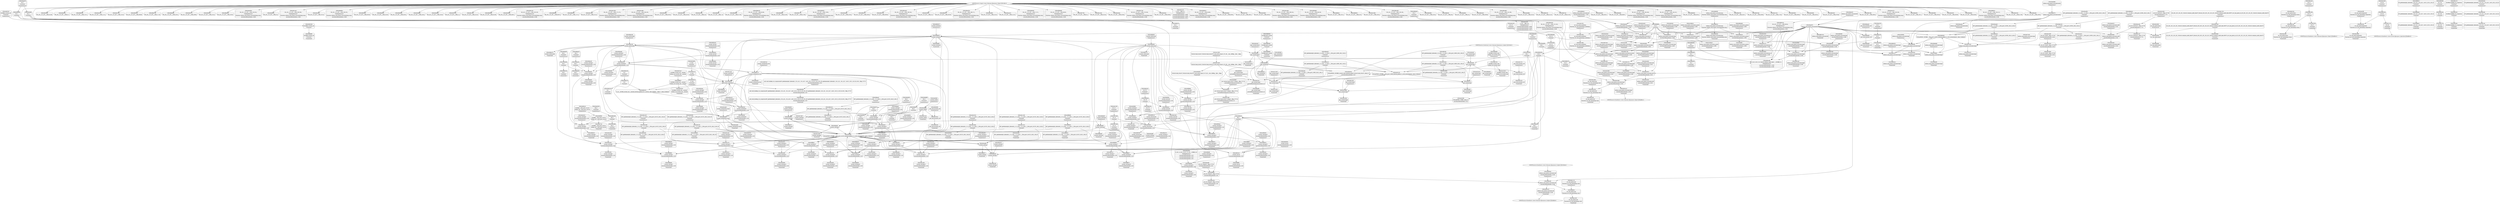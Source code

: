 digraph {
	CE0x3dd2370 [shape=record,shape=Mrecord,label="{CE0x3dd2370|i64*_getelementptr_inbounds_(_11_x_i64_,_11_x_i64_*___llvm_gcov_ctr125,_i64_0,_i64_1)|*Constant*|*SummSink*}"]
	CE0x3db50f0 [shape=record,shape=Mrecord,label="{CE0x3db50f0|i64_2|*Constant*|*SummSource*}"]
	CE0x3dbe370 [shape=record,shape=Mrecord,label="{CE0x3dbe370|current_sid:do.body|*SummSink*}"]
	CE0x3df8b70 [shape=record,shape=Mrecord,label="{CE0x3df8b70|current_sid:tmp|*SummSink*}"]
	CE0x3db4db0 [shape=record,shape=Mrecord,label="{CE0x3db4db0|current_sid:tobool|security/selinux/hooks.c,218|*SummSink*}"]
	"CONST[source:1(input),value:2(dynamic)][purpose:{object}][SrcIdx:2]"
	CE0x3ddc070 [shape=record,shape=Mrecord,label="{CE0x3ddc070|i8_1|*Constant*}"]
	CE0x3dfaee0 [shape=record,shape=Mrecord,label="{CE0x3dfaee0|i64*_getelementptr_inbounds_(_11_x_i64_,_11_x_i64_*___llvm_gcov_ctr125,_i64_0,_i64_1)|*Constant*|*SummSource*}"]
	CE0x54677b0 [shape=record,shape=Mrecord,label="{CE0x54677b0|80:_i32,_112:_i8*,_:_CRE_0,1_}"]
	CE0x3e40de0 [shape=record,shape=Mrecord,label="{CE0x3e40de0|get_current:tmp1}"]
	CE0x3dc15e0 [shape=record,shape=Mrecord,label="{CE0x3dc15e0|80:_i32,_112:_i8*,_:_CRE_23,24_}"]
	CE0x3df3cb0 [shape=record,shape=Mrecord,label="{CE0x3df3cb0|current_sid:tmp23|security/selinux/hooks.c,218|*SummSink*}"]
	CE0x3da1ee0 [shape=record,shape=Mrecord,label="{CE0x3da1ee0|_ret_i32_%retval.0,_!dbg_!27728|security/selinux/avc.c,775}"]
	CE0x3df3260 [shape=record,shape=Mrecord,label="{CE0x3df3260|current_sid:security|security/selinux/hooks.c,218|*SummSink*}"]
	CE0x3db1f50 [shape=record,shape=Mrecord,label="{CE0x3db1f50|i16_27|*Constant*|*SummSink*}"]
	CE0x3df3520 [shape=record,shape=Mrecord,label="{CE0x3df3520|current_sid:tmp22|security/selinux/hooks.c,218}"]
	CE0x3dd4220 [shape=record,shape=Mrecord,label="{CE0x3dd4220|0:_i8,_:_GCMR_current_sid.__warned_internal_global_i8_0,_section_.data.unlikely_,_align_1:_elem_0:default:}"]
	CE0x3dc05a0 [shape=record,shape=Mrecord,label="{CE0x3dc05a0|80:_i32,_112:_i8*,_:_CRE_43,44_}"]
	CE0x3da9ef0 [shape=record,shape=Mrecord,label="{CE0x3da9ef0|current_sid:entry|*SummSink*}"]
	CE0x3db17b0 [shape=record,shape=Mrecord,label="{CE0x3db17b0|selinux_msg_queue_associate:security|security/selinux/hooks.c,5186|*SummSink*}"]
	CE0x3dc6c00 [shape=record,shape=Mrecord,label="{CE0x3dc6c00|get_current:entry|*SummSource*}"]
	"CONST[source:0(mediator),value:0(static)][purpose:{operation}][SnkIdx:3]"
	CE0x3de20d0 [shape=record,shape=Mrecord,label="{CE0x3de20d0|i64*_getelementptr_inbounds_(_11_x_i64_,_11_x_i64_*___llvm_gcov_ctr125,_i64_0,_i64_6)|*Constant*|*SummSink*}"]
	CE0x3dbe980 [shape=record,shape=Mrecord,label="{CE0x3dbe980|selinux_msg_queue_associate:tmp3|*SummSource*}"]
	CE0x3dd4cf0 [shape=record,shape=Mrecord,label="{CE0x3dd4cf0|current_sid:land.lhs.true|*SummSink*}"]
	CE0x3e012f0 [shape=record,shape=Mrecord,label="{CE0x3e012f0|i32_22|*Constant*|*SummSource*}"]
	CE0x3dc6b50 [shape=record,shape=Mrecord,label="{CE0x3dc6b50|get_current:entry}"]
	CE0x3db9460 [shape=record,shape=Mrecord,label="{CE0x3db9460|i32_10|*Constant*}"]
	CE0x3daf460 [shape=record,shape=Mrecord,label="{CE0x3daf460|selinux_msg_queue_associate:tmp5|security/selinux/hooks.c,5186|*SummSource*}"]
	CE0x3dcc7b0 [shape=record,shape=Mrecord,label="{CE0x3dcc7b0|80:_i32,_112:_i8*,_:_CRE_176,184_|*MultipleSource*|Function::selinux_msg_queue_associate&Arg::msq::|security/selinux/hooks.c,5186}"]
	CE0x3dc82e0 [shape=record,shape=Mrecord,label="{CE0x3dc82e0|80:_i32,_112:_i8*,_:_CRE_39,40_}"]
	CE0x3db5640 [shape=record,shape=Mrecord,label="{CE0x3db5640|selinux_msg_queue_associate:call|security/selinux/hooks.c,5184|*SummSource*}"]
	CE0x3868660 [shape=record,shape=Mrecord,label="{CE0x3868660|i32_0|*Constant*}"]
	CE0x3dc4970 [shape=record,shape=Mrecord,label="{CE0x3dc4970|selinux_msg_queue_associate:sid2|security/selinux/hooks.c,5191}"]
	CE0x3df96c0 [shape=record,shape=Mrecord,label="{CE0x3df96c0|i8*_getelementptr_inbounds_(_45_x_i8_,_45_x_i8_*_.str12,_i32_0,_i32_0)|*Constant*|*SummSink*}"]
	CE0x3dad680 [shape=record,shape=Mrecord,label="{CE0x3dad680|i64_4|*Constant*|*SummSource*}"]
	CE0x3dbb5a0 [shape=record,shape=Mrecord,label="{CE0x3dbb5a0|i64*_getelementptr_inbounds_(_2_x_i64_,_2_x_i64_*___llvm_gcov_ctr304,_i64_0,_i64_0)|*Constant*|*SummSink*}"]
	CE0x3da1110 [shape=record,shape=Mrecord,label="{CE0x3da1110|avc_has_perm:ssid|Function::avc_has_perm&Arg::ssid::|*SummSource*}"]
	CE0x3dc5a10 [shape=record,shape=Mrecord,label="{CE0x3dc5a10|selinux_msg_queue_associate:tmp7|security/selinux/hooks.c,5191|*SummSink*}"]
	CE0x3dab1a0 [shape=record,shape=Mrecord,label="{CE0x3dab1a0|selinux_msg_queue_associate:ad|security/selinux/hooks.c, 5183|*SummSink*}"]
	CE0x3dd1940 [shape=record,shape=Mrecord,label="{CE0x3dd1940|GLOBAL:current_sid|*Constant*}"]
	CE0x3da1730 [shape=record,shape=Mrecord,label="{CE0x3da1730|i32_(i32,_i32,_i16,_i32,_%struct.common_audit_data*)*_bitcast_(i32_(i32,_i32,_i16,_i32,_%struct.common_audit_data.495*)*_avc_has_perm_to_i32_(i32,_i32,_i16,_i32,_%struct.common_audit_data*)*)|*Constant*|*SummSource*}"]
	CE0x3dce410 [shape=record,shape=Mrecord,label="{CE0x3dce410|selinux_msg_queue_associate:q_perm|security/selinux/hooks.c,5186}"]
	CE0x3dc4cb0 [shape=record,shape=Mrecord,label="{CE0x3dc4cb0|selinux_msg_queue_associate:sid2|security/selinux/hooks.c,5191|*SummSink*}"]
	CE0x3db0a00 [shape=record,shape=Mrecord,label="{CE0x3db0a00|i8_4|*Constant*}"]
	CE0x3dfade0 [shape=record,shape=Mrecord,label="{CE0x3dfade0|current_sid:tmp3}"]
	CE0x3db5e50 [shape=record,shape=Mrecord,label="{CE0x3db5e50|current_sid:call|security/selinux/hooks.c,218|*SummSource*}"]
	CE0x3e006f0 [shape=record,shape=Mrecord,label="{CE0x3e006f0|current_sid:tmp19|security/selinux/hooks.c,218|*SummSink*}"]
	CE0x3dacc10 [shape=record,shape=Mrecord,label="{CE0x3dacc10|selinux_msg_queue_associate:tmp1}"]
	CE0x3dadd90 [shape=record,shape=Mrecord,label="{CE0x3dadd90|selinux_msg_queue_associate:entry|*SummSource*}"]
	CE0x3de2c10 [shape=record,shape=Mrecord,label="{CE0x3de2c10|current_sid:tmp5|security/selinux/hooks.c,218}"]
	CE0x3ddc870 [shape=record,shape=Mrecord,label="{CE0x3ddc870|_call_void_lockdep_rcu_suspicious(i8*_getelementptr_inbounds_(_25_x_i8_,_25_x_i8_*_.str3,_i32_0,_i32_0),_i32_218,_i8*_getelementptr_inbounds_(_45_x_i8_,_45_x_i8_*_.str12,_i32_0,_i32_0))_#10,_!dbg_!27727|security/selinux/hooks.c,218|*SummSource*}"]
	CE0x3dc51c0 [shape=record,shape=Mrecord,label="{CE0x3dc51c0|4:_i32,_:_CRE_0,2_|*MultipleSource*|security/selinux/hooks.c,5186|security/selinux/hooks.c,5186|security/selinux/hooks.c,5191}"]
	CE0x3df31c0 [shape=record,shape=Mrecord,label="{CE0x3df31c0|current_sid:security|security/selinux/hooks.c,218|*SummSource*}"]
	CE0x3db1b30 [shape=record,shape=Mrecord,label="{CE0x3db1b30|avc_has_perm:tsid|Function::avc_has_perm&Arg::tsid::|*SummSink*}"]
	CE0x3dc7a60 [shape=record,shape=Mrecord,label="{CE0x3dc7a60|current_sid:tmp3|*SummSource*}"]
	CE0x3dfb450 [shape=record,shape=Mrecord,label="{CE0x3dfb450|current_sid:if.then|*SummSink*}"]
	CE0x3dad300 [shape=record,shape=Mrecord,label="{CE0x3dad300|i64_5|*Constant*|*SummSource*}"]
	CE0x3dffa50 [shape=record,shape=Mrecord,label="{CE0x3dffa50|current_sid:tmp18|security/selinux/hooks.c,218}"]
	CE0x3dc3b30 [shape=record,shape=Mrecord,label="{CE0x3dc3b30|avc_has_perm:entry}"]
	CE0x3dd24d0 [shape=record,shape=Mrecord,label="{CE0x3dd24d0|current_sid:tmp2}"]
	CE0x3dad070 [shape=record,shape=Mrecord,label="{CE0x3dad070|i64_5|*Constant*}"]
	CE0x3db5220 [shape=record,shape=Mrecord,label="{CE0x3db5220|i64_2|*Constant*|*SummSink*}"]
	CE0x3db84d0 [shape=record,shape=Mrecord,label="{CE0x3db84d0|current_sid:if.end|*SummSink*}"]
	CE0x3df2080 [shape=record,shape=Mrecord,label="{CE0x3df2080|i32_218|*Constant*|*SummSource*}"]
	CE0x3df9620 [shape=record,shape=Mrecord,label="{CE0x3df9620|i8*_getelementptr_inbounds_(_45_x_i8_,_45_x_i8_*_.str12,_i32_0,_i32_0)|*Constant*|*SummSource*}"]
	CE0x3dbd810 [shape=record,shape=Mrecord,label="{CE0x3dbd810|80:_i32,_112:_i8*,_:_CRE_84,88_|*MultipleSource*|Function::selinux_msg_queue_associate&Arg::msq::|security/selinux/hooks.c,5186}"]
	CE0x3dc9da0 [shape=record,shape=Mrecord,label="{CE0x3dc9da0|80:_i32,_112:_i8*,_:_CRE_60,61_}"]
	CE0x3db5b20 [shape=record,shape=Mrecord,label="{CE0x3db5b20|current_sid:call|security/selinux/hooks.c,218}"]
	CE0x3e005d0 [shape=record,shape=Mrecord,label="{CE0x3e005d0|i64*_getelementptr_inbounds_(_11_x_i64_,_11_x_i64_*___llvm_gcov_ctr125,_i64_0,_i64_10)|*Constant*|*SummSource*}"]
	CE0x3de13b0 [shape=record,shape=Mrecord,label="{CE0x3de13b0|get_current:tmp3|*SummSink*}"]
	CE0x3dc7fc0 [shape=record,shape=Mrecord,label="{CE0x3dc7fc0|80:_i32,_112:_i8*,_:_CRE_36,37_}"]
	CE0x3dc06d0 [shape=record,shape=Mrecord,label="{CE0x3dc06d0|80:_i32,_112:_i8*,_:_CRE_44,45_}"]
	CE0x3ddbdc0 [shape=record,shape=Mrecord,label="{CE0x3ddbdc0|current_sid:tmp16|security/selinux/hooks.c,218|*SummSource*}"]
	CE0x3dbb0e0 [shape=record,shape=Mrecord,label="{CE0x3dbb0e0|COLLAPSED:_GCMRE___llvm_gcov_ctr304_internal_global_2_x_i64_zeroinitializer:_elem_0:default:}"]
	CE0x3dffd70 [shape=record,shape=Mrecord,label="{CE0x3dffd70|current_sid:tmp18|security/selinux/hooks.c,218|*SummSink*}"]
	CE0x3dcceb0 [shape=record,shape=Mrecord,label="{CE0x3dcceb0|80:_i32,_112:_i8*,_:_CRE_208,216_|*MultipleSource*|Function::selinux_msg_queue_associate&Arg::msq::|security/selinux/hooks.c,5186}"]
	CE0x3ddecd0 [shape=record,shape=Mrecord,label="{CE0x3ddecd0|current_sid:tmp4|security/selinux/hooks.c,218|*SummSource*}"]
	CE0x3e00de0 [shape=record,shape=Mrecord,label="{CE0x3e00de0|current_sid:tmp21|security/selinux/hooks.c,218}"]
	CE0x3dca580 [shape=record,shape=Mrecord,label="{CE0x3dca580|current_sid:land.lhs.true2|*SummSink*}"]
	CE0x3dbaae0 [shape=record,shape=Mrecord,label="{CE0x3dbaae0|_call_void_mcount()_#3|*SummSource*}"]
	CE0x3dd2190 [shape=record,shape=Mrecord,label="{CE0x3dd2190|current_sid:tmp1|*SummSink*}"]
	CE0x3dbddd0 [shape=record,shape=Mrecord,label="{CE0x3dbddd0|80:_i32,_112:_i8*,_:_CRE_96,100_|*MultipleSource*|Function::selinux_msg_queue_associate&Arg::msq::|security/selinux/hooks.c,5186}"]
	CE0x3ddbf40 [shape=record,shape=Mrecord,label="{CE0x3ddbf40|current_sid:tmp16|security/selinux/hooks.c,218|*SummSink*}"]
	CE0x3dbfdc0 [shape=record,shape=Mrecord,label="{CE0x3dbfdc0|80:_i32,_112:_i8*,_:_CRE_10,11_}"]
	CE0x3de0620 [shape=record,shape=Mrecord,label="{CE0x3de0620|get_current:bb}"]
	CE0x3dcd3d0 [shape=record,shape=Mrecord,label="{CE0x3dcd3d0|i32_10|*Constant*|*SummSink*}"]
	CE0x3dbfd20 [shape=record,shape=Mrecord,label="{CE0x3dbfd20|80:_i32,_112:_i8*,_:_CRE_9,10_}"]
	CE0x3dd1e10 [shape=record,shape=Mrecord,label="{CE0x3dd1e10|selinux_msg_queue_associate:call|security/selinux/hooks.c,5184|*SummSink*}"]
	CE0x3dde8b0 [shape=record,shape=Mrecord,label="{CE0x3dde8b0|GLOBAL:current_task|Global_var:current_task|*SummSource*}"]
	CE0x3e00760 [shape=record,shape=Mrecord,label="{CE0x3e00760|current_sid:tmp20|security/selinux/hooks.c,218}"]
	CE0x3dc4b30 [shape=record,shape=Mrecord,label="{CE0x3dc4b30|selinux_msg_queue_associate:sid2|security/selinux/hooks.c,5191|*SummSource*}"]
	CE0x3de1b90 [shape=record,shape=Mrecord,label="{CE0x3de1b90|i64*_getelementptr_inbounds_(_11_x_i64_,_11_x_i64_*___llvm_gcov_ctr125,_i64_0,_i64_6)|*Constant*}"]
	CE0x3dd9680 [shape=record,shape=Mrecord,label="{CE0x3dd9680|GLOBAL:get_current|*Constant*|*SummSink*}"]
	CE0x3db1e20 [shape=record,shape=Mrecord,label="{CE0x3db1e20|i16_27|*Constant*|*SummSource*}"]
	CE0x3dca4e0 [shape=record,shape=Mrecord,label="{CE0x3dca4e0|current_sid:land.lhs.true2|*SummSource*}"]
	CE0x3dad610 [shape=record,shape=Mrecord,label="{CE0x3dad610|i64_4|*Constant*}"]
	CE0x3dc7bc0 [shape=record,shape=Mrecord,label="{CE0x3dc7bc0|_call_void_mcount()_#3}"]
	CE0x3dbcf10 [shape=record,shape=Mrecord,label="{CE0x3dbcf10|current_sid:tmp1|*SummSource*}"]
	CE0x3da13b0 [shape=record,shape=Mrecord,label="{CE0x3da13b0|avc_has_perm:tsid|Function::avc_has_perm&Arg::tsid::|*SummSource*}"]
	CE0x3dc35d0 [shape=record,shape=Mrecord,label="{CE0x3dc35d0|current_sid:tmp15|security/selinux/hooks.c,218}"]
	CE0x3dbe2d0 [shape=record,shape=Mrecord,label="{CE0x3dbe2d0|current_sid:do.body|*SummSource*}"]
	CE0x3dc6d20 [shape=record,shape=Mrecord,label="{CE0x3dc6d20|get_current:entry|*SummSink*}"]
	CE0x3dc16d0 [shape=record,shape=Mrecord,label="{CE0x3dc16d0|80:_i32,_112:_i8*,_:_CRE_24,25_}"]
	CE0x3dc39b0 [shape=record,shape=Mrecord,label="{CE0x3dc39b0|i32_(i32,_i32,_i16,_i32,_%struct.common_audit_data*)*_bitcast_(i32_(i32,_i32,_i16,_i32,_%struct.common_audit_data.495*)*_avc_has_perm_to_i32_(i32,_i32,_i16,_i32,_%struct.common_audit_data*)*)|*Constant*|*SummSink*}"]
	CE0x3da1540 [shape=record,shape=Mrecord,label="{CE0x3da1540|i32_(i32,_i32,_i16,_i32,_%struct.common_audit_data*)*_bitcast_(i32_(i32,_i32,_i16,_i32,_%struct.common_audit_data.495*)*_avc_has_perm_to_i32_(i32,_i32,_i16,_i32,_%struct.common_audit_data*)*)|*Constant*}"]
	CE0x3dbea60 [shape=record,shape=Mrecord,label="{CE0x3dbea60|_call_void_mcount()_#3}"]
	CE0x3dae1e0 [shape=record,shape=Mrecord,label="{CE0x3dae1e0|i32_3|*Constant*}"]
	CE0x3db4bb0 [shape=record,shape=Mrecord,label="{CE0x3db4bb0|current_sid:call|security/selinux/hooks.c,218|*SummSink*}"]
	CE0x3dc5b10 [shape=record,shape=Mrecord,label="{CE0x3dc5b10|current_sid:tmp13|security/selinux/hooks.c,218|*SummSink*}"]
	CE0x3de0050 [shape=record,shape=Mrecord,label="{CE0x3de0050|current_sid:sid|security/selinux/hooks.c,220|*SummSource*}"]
	CE0x3dae510 [shape=record,shape=Mrecord,label="{CE0x3dae510|selinux_msg_queue_associate:tmp6|security/selinux/hooks.c,5189}"]
	CE0x3dc4650 [shape=record,shape=Mrecord,label="{CE0x3dc4650|selinux_msg_queue_associate:ipc_id|security/selinux/hooks.c,5189|*SummSink*}"]
	CE0x3dc01a0 [shape=record,shape=Mrecord,label="{CE0x3dc01a0|GLOBAL:current_sid.__warned|Global_var:current_sid.__warned|*SummSource*}"]
	CE0x3da1ff0 [shape=record,shape=Mrecord,label="{CE0x3da1ff0|avc_has_perm:requested|Function::avc_has_perm&Arg::requested::|*SummSource*}"]
	CE0x3dbfbd0 [shape=record,shape=Mrecord,label="{CE0x3dbfbd0|current_sid:tmp7|security/selinux/hooks.c,218|*SummSink*}"]
	CE0x3e01500 [shape=record,shape=Mrecord,label="{CE0x3e01500|i32_22|*Constant*|*SummSink*}"]
	CE0x3dde6f0 [shape=record,shape=Mrecord,label="{CE0x3dde6f0|get_current:tmp4|./arch/x86/include/asm/current.h,14|*SummSink*}"]
	CE0x518d610 [shape=record,shape=Mrecord,label="{CE0x518d610|selinux_msg_queue_associate:q_perm|security/selinux/hooks.c,5186|*SummSource*}"]
	CE0x3dbc400 [shape=record,shape=Mrecord,label="{CE0x3dbc400|80:_i32,_112:_i8*,_:_CRE_128,136_|*MultipleSource*|Function::selinux_msg_queue_associate&Arg::msq::|security/selinux/hooks.c,5186}"]
	CE0x3df8c00 [shape=record,shape=Mrecord,label="{CE0x3df8c00|i64_1|*Constant*}"]
	CE0x3dc5230 [shape=record,shape=Mrecord,label="{CE0x3dc5230|4:_i32,_:_CRE_4,8_|*MultipleSource*|security/selinux/hooks.c,5186|security/selinux/hooks.c,5186|security/selinux/hooks.c,5191}"]
	CE0x3e0c120 [shape=record,shape=Mrecord,label="{CE0x3e0c120|_call_void_mcount()_#3|*SummSource*}"]
	CE0x3dde7b0 [shape=record,shape=Mrecord,label="{CE0x3dde7b0|GLOBAL:current_task|Global_var:current_task}"]
	CE0x3df3e40 [shape=record,shape=Mrecord,label="{CE0x3df3e40|i32_1|*Constant*}"]
	CE0x3db3890 [shape=record,shape=Mrecord,label="{CE0x3db3890|80:_i32,_112:_i8*,_:_CRE_32,33_}"]
	CE0x3dbfc60 [shape=record,shape=Mrecord,label="{CE0x3dbfc60|80:_i32,_112:_i8*,_:_CRE_8,9_}"]
	CE0x3df9d20 [shape=record,shape=Mrecord,label="{CE0x3df9d20|i64*_getelementptr_inbounds_(_11_x_i64_,_11_x_i64_*___llvm_gcov_ctr125,_i64_0,_i64_9)|*Constant*|*SummSink*}"]
	CE0x36a0fe0 [shape=record,shape=Mrecord,label="{CE0x36a0fe0|80:_i32,_112:_i8*,_:_CRE_4,5_}"]
	CE0x3dd2a30 [shape=record,shape=Mrecord,label="{CE0x3dd2a30|80:_i32,_112:_i8*,_:_CRE_65,66_}"]
	CE0x3dbadc0 [shape=record,shape=Mrecord,label="{CE0x3dbadc0|i64*_getelementptr_inbounds_(_2_x_i64_,_2_x_i64_*___llvm_gcov_ctr98,_i64_0,_i64_1)|*Constant*|*SummSource*}"]
	CE0x3dba590 [shape=record,shape=Mrecord,label="{CE0x3dba590|i64*_getelementptr_inbounds_(_2_x_i64_,_2_x_i64_*___llvm_gcov_ctr98,_i64_0,_i64_1)|*Constant*|*SummSink*}"]
	CE0x3dc5f10 [shape=record,shape=Mrecord,label="{CE0x3dc5f10|current_sid:tmp14|security/selinux/hooks.c,218|*SummSource*}"]
	CE0x3de1770 [shape=record,shape=Mrecord,label="{CE0x3de1770|current_sid:tmp12|security/selinux/hooks.c,218}"]
	CE0x3db8720 [shape=record,shape=Mrecord,label="{CE0x3db8720|current_sid:do.end|*SummSink*}"]
	CE0x3dbc960 [shape=record,shape=Mrecord,label="{CE0x3dbc960|80:_i32,_112:_i8*,_:_CRE_152,160_|*MultipleSource*|Function::selinux_msg_queue_associate&Arg::msq::|security/selinux/hooks.c,5186}"]
	CE0x3ddda10 [shape=record,shape=Mrecord,label="{CE0x3ddda10|i64_4|*Constant*|*SummSink*}"]
	CE0x3dcd9b0 [shape=record,shape=Mrecord,label="{CE0x3dcd9b0|80:_i32,_112:_i8*,_:_CRE_52,53_}"]
	CE0x3df2a90 [shape=record,shape=Mrecord,label="{CE0x3df2a90|get_current:tmp|*SummSink*}"]
	CE0x3db82a0 [shape=record,shape=Mrecord,label="{CE0x3db82a0|selinux_msg_queue_associate:tmp1|*SummSink*}"]
	"CONST[source:0(mediator),value:2(dynamic)][purpose:{object}][SnkIdx:1]"
	CE0x3dc1b00 [shape=record,shape=Mrecord,label="{CE0x3dc1b00|_ret_i32_%retval.0,_!dbg_!27728|security/selinux/avc.c,775|*SummSource*}"]
	CE0x3db8400 [shape=record,shape=Mrecord,label="{CE0x3db8400|current_sid:if.end|*SummSource*}"]
	CE0x3da9f60 [shape=record,shape=Mrecord,label="{CE0x3da9f60|_ret_i32_%tmp24,_!dbg_!27742|security/selinux/hooks.c,220}"]
	CE0x3dc0320 [shape=record,shape=Mrecord,label="{CE0x3dc0320|GLOBAL:current_sid.__warned|Global_var:current_sid.__warned|*SummSink*}"]
	CE0x3dc3ff0 [shape=record,shape=Mrecord,label="{CE0x3dc3ff0|selinux_msg_queue_associate:u|security/selinux/hooks.c,5189|*SummSink*}"]
	CE0x3dc1ea0 [shape=record,shape=Mrecord,label="{CE0x3dc1ea0|current_sid:if.then|*SummSource*}"]
	CE0x3e00f60 [shape=record,shape=Mrecord,label="{CE0x3e00f60|current_sid:tmp21|security/selinux/hooks.c,218|*SummSource*}"]
	CE0x3de0c30 [shape=record,shape=Mrecord,label="{CE0x3de0c30|i32_78|*Constant*|*SummSink*}"]
	CE0x3db8130 [shape=record,shape=Mrecord,label="{CE0x3db8130|80:_i32,_112:_i8*,_:_CRE_51,52_}"]
	CE0x3dd43e0 [shape=record,shape=Mrecord,label="{CE0x3dd43e0|current_sid:tmp8|security/selinux/hooks.c,218|*SummSource*}"]
	CE0x3db37a0 [shape=record,shape=Mrecord,label="{CE0x3db37a0|80:_i32,_112:_i8*,_:_CRE_31,32_}"]
	CE0x3da22f0 [shape=record,shape=Mrecord,label="{CE0x3da22f0|avc_has_perm:auditdata|Function::avc_has_perm&Arg::auditdata::|*SummSource*}"]
	CE0x3e01090 [shape=record,shape=Mrecord,label="{CE0x3e01090|i32_22|*Constant*}"]
	CE0x3ddc240 [shape=record,shape=Mrecord,label="{CE0x3ddc240|i8_1|*Constant*|*SummSource*}"]
	CE0x3db0b90 [shape=record,shape=Mrecord,label="{CE0x3db0b90|i8_4|*Constant*|*SummSource*}"]
	CE0x3dad5a0 [shape=record,shape=Mrecord,label="{CE0x3dad5a0|current_sid:tmp10|security/selinux/hooks.c,218}"]
	CE0x3dcde30 [shape=record,shape=Mrecord,label="{CE0x3dcde30|80:_i32,_112:_i8*,_:_CRE_56,57_}"]
	CE0x3dd2b60 [shape=record,shape=Mrecord,label="{CE0x3dd2b60|80:_i32,_112:_i8*,_:_CRE_66,67_}"]
	"CONST[source:0(mediator),value:2(dynamic)][purpose:{object}][SnkIdx:2]"
	CE0x3dd1fc0 [shape=record,shape=Mrecord,label="{CE0x3dd1fc0|GLOBAL:current_sid|*Constant*|*SummSource*}"]
	CE0x3db98c0 [shape=record,shape=Mrecord,label="{CE0x3db98c0|selinux_msg_queue_associate:ad|security/selinux/hooks.c, 5183|*SummSource*}"]
	CE0x3db0e90 [shape=record,shape=Mrecord,label="{CE0x3db0e90|selinux_msg_queue_associate:q_perm1|security/selinux/hooks.c,5189|*SummSource*}"]
	CE0x3dbcb40 [shape=record,shape=Mrecord,label="{CE0x3dbcb40|80:_i32,_112:_i8*,_:_CRE_160,168_|*MultipleSource*|Function::selinux_msg_queue_associate&Arg::msq::|security/selinux/hooks.c,5186}"]
	CE0x3de0bc0 [shape=record,shape=Mrecord,label="{CE0x3de0bc0|i32_78|*Constant*}"]
	CE0x3dbc780 [shape=record,shape=Mrecord,label="{CE0x3dbc780|80:_i32,_112:_i8*,_:_CRE_144,152_|*MultipleSource*|Function::selinux_msg_queue_associate&Arg::msq::|security/selinux/hooks.c,5186}"]
	CE0x3dba420 [shape=record,shape=Mrecord,label="{CE0x3dba420|selinux_msg_queue_associate:bb|*SummSource*}"]
	CE0x3dc3e30 [shape=record,shape=Mrecord,label="{CE0x3dc3e30|selinux_msg_queue_associate:u|security/selinux/hooks.c,5189|*SummSource*}"]
	CE0x3db4c50 [shape=record,shape=Mrecord,label="{CE0x3db4c50|current_sid:tobool|security/selinux/hooks.c,218}"]
	CE0x3db5740 [shape=record,shape=Mrecord,label="{CE0x3db5740|selinux_msg_queue_associate:bb|*SummSink*}"]
	CE0x3dc36b0 [shape=record,shape=Mrecord,label="{CE0x3dc36b0|current_sid:tmp15|security/selinux/hooks.c,218|*SummSink*}"]
	CE0x3db4e80 [shape=record,shape=Mrecord,label="{CE0x3db4e80|current_sid:tobool|security/selinux/hooks.c,218|*SummSource*}"]
	CE0x3868500 [shape=record,shape=Mrecord,label="{CE0x3868500|selinux_msg_queue_associate:msq|Function::selinux_msg_queue_associate&Arg::msq::|*SummSink*}"]
	CE0x3dfa1c0 [shape=record,shape=Mrecord,label="{CE0x3dfa1c0|current_sid:tmp17|security/selinux/hooks.c,218|*SummSink*}"]
	CE0x3df3b30 [shape=record,shape=Mrecord,label="{CE0x3df3b30|current_sid:tmp23|security/selinux/hooks.c,218|*SummSource*}"]
	CE0x3db8000 [shape=record,shape=Mrecord,label="{CE0x3db8000|80:_i32,_112:_i8*,_:_CRE_50,51_}"]
	CE0x3dc2020 [shape=record,shape=Mrecord,label="{CE0x3dc2020|_ret_i32_%call3,_!dbg_!27729|security/selinux/hooks.c,5191}"]
	CE0x3db4790 [shape=record,shape=Mrecord,label="{CE0x3db4790|80:_i32,_112:_i8*,_:_CRE_26,27_}"]
	CE0x3db7da0 [shape=record,shape=Mrecord,label="{CE0x3db7da0|80:_i32,_112:_i8*,_:_CRE_48,49_}"]
	CE0x3dc1310 [shape=record,shape=Mrecord,label="{CE0x3dc1310|80:_i32,_112:_i8*,_:_CRE_57,58_}"]
	CE0x3df1ee0 [shape=record,shape=Mrecord,label="{CE0x3df1ee0|i32_218|*Constant*}"]
	CE0x3dd0e70 [shape=record,shape=Mrecord,label="{CE0x3dd0e70|i32_0|*Constant*|*SummSink*}"]
	CE0x3dd2900 [shape=record,shape=Mrecord,label="{CE0x3dd2900|80:_i32,_112:_i8*,_:_CRE_64,65_}"]
	CE0x3dc83d0 [shape=record,shape=Mrecord,label="{CE0x3dc83d0|80:_i32,_112:_i8*,_:_CRE_40,41_}"]
	CE0x3dcee10 [shape=record,shape=Mrecord,label="{CE0x3dcee10|selinux_msg_queue_associate:tmp2|*SummSink*}"]
	CE0x3db9c50 [shape=record,shape=Mrecord,label="{CE0x3db9c50|current_sid:entry|*SummSource*}"]
	CE0x3e01a70 [shape=record,shape=Mrecord,label="{CE0x3e01a70|current_sid:tmp13|security/selinux/hooks.c,218}"]
	CE0x3dd2c90 [shape=record,shape=Mrecord,label="{CE0x3dd2c90|80:_i32,_112:_i8*,_:_CRE_67,68_}"]
	CE0x3db0e20 [shape=record,shape=Mrecord,label="{CE0x3db0e20|selinux_msg_queue_associate:q_perm1|security/selinux/hooks.c,5189}"]
	CE0x3dc61c0 [shape=record,shape=Mrecord,label="{CE0x3dc61c0|i1_true|*Constant*}"]
	CE0x3e32940 [shape=record,shape=Mrecord,label="{CE0x3e32940|i64*_getelementptr_inbounds_(_2_x_i64_,_2_x_i64_*___llvm_gcov_ctr98,_i64_0,_i64_0)|*Constant*}"]
	CE0x3db7ed0 [shape=record,shape=Mrecord,label="{CE0x3db7ed0|80:_i32,_112:_i8*,_:_CRE_49,50_}"]
	CE0x3dc6090 [shape=record,shape=Mrecord,label="{CE0x3dc6090|current_sid:tmp14|security/selinux/hooks.c,218|*SummSink*}"]
	CE0x3dc5860 [shape=record,shape=Mrecord,label="{CE0x3dc5860|selinux_msg_queue_associate:tmp7|security/selinux/hooks.c,5191|*SummSource*}"]
	CE0x3df1820 [shape=record,shape=Mrecord,label="{CE0x3df1820|GLOBAL:lockdep_rcu_suspicious|*Constant*}"]
	CE0x3dccb70 [shape=record,shape=Mrecord,label="{CE0x3dccb70|80:_i32,_112:_i8*,_:_CRE_192,200_|*MultipleSource*|Function::selinux_msg_queue_associate&Arg::msq::|security/selinux/hooks.c,5186}"]
	CE0x3e10960 [shape=record,shape=Mrecord,label="{CE0x3e10960|get_current:tmp3}"]
	CE0x3dafcd0 [shape=record,shape=Mrecord,label="{CE0x3dafcd0|selinux_msg_queue_associate:type|security/selinux/hooks.c,5188|*SummSource*}"]
	CE0x3dde400 [shape=record,shape=Mrecord,label="{CE0x3dde400|current_sid:tmp11|security/selinux/hooks.c,218|*SummSource*}"]
	CE0x3dcd1f0 [shape=record,shape=Mrecord,label="{CE0x3dcd1f0|i32_10|*Constant*|*SummSource*}"]
	CE0x3dc3640 [shape=record,shape=Mrecord,label="{CE0x3dc3640|current_sid:tmp15|security/selinux/hooks.c,218|*SummSource*}"]
	CE0x3e008e0 [shape=record,shape=Mrecord,label="{CE0x3e008e0|current_sid:tmp20|security/selinux/hooks.c,218|*SummSource*}"]
	CE0x3db8310 [shape=record,shape=Mrecord,label="{CE0x3db8310|i32_1|*Constant*|*SummSink*}"]
	CE0x3ddeac0 [shape=record,shape=Mrecord,label="{CE0x3ddeac0|i64_3|*Constant*|*SummSource*}"]
	CE0x3df3810 [shape=record,shape=Mrecord,label="{CE0x3df3810|current_sid:tmp23|security/selinux/hooks.c,218}"]
	CE0x3dba650 [shape=record,shape=Mrecord,label="{CE0x3dba650|80:_i32,_112:_i8*,_:_CRE_16,17_}"]
	CE0x3db3980 [shape=record,shape=Mrecord,label="{CE0x3db3980|80:_i32,_112:_i8*,_:_CRE_33,34_}"]
	CE0x3db14e0 [shape=record,shape=Mrecord,label="{CE0x3db14e0|selinux_msg_queue_associate:tmp6|security/selinux/hooks.c,5189|*SummSink*}"]
	CE0x3de2f30 [shape=record,shape=Mrecord,label="{CE0x3de2f30|current_sid:tmp6|security/selinux/hooks.c,218|*SummSink*}"]
	CE0x3e01860 [shape=record,shape=Mrecord,label="{CE0x3e01860|current_sid:security|security/selinux/hooks.c,218}"]
	CE0x3dc2600 [shape=record,shape=Mrecord,label="{CE0x3dc2600|_ret_i32_%call3,_!dbg_!27729|security/selinux/hooks.c,5191|*SummSink*}"]
	CE0x3dc81f0 [shape=record,shape=Mrecord,label="{CE0x3dc81f0|80:_i32,_112:_i8*,_:_CRE_38,39_}"]
	"CONST[source:0(mediator),value:2(dynamic)][purpose:{subject}][SnkIdx:0]"
	CE0x3dcd5b0 [shape=record,shape=Mrecord,label="{CE0x3dcd5b0|selinux_msg_queue_associate:security|security/selinux/hooks.c,5186}"]
	CE0x3de1000 [shape=record,shape=Mrecord,label="{CE0x3de1000|current_sid:cred|security/selinux/hooks.c,218|*SummSink*}"]
	CE0x3dbd320 [shape=record,shape=Mrecord,label="{CE0x3dbd320|selinux_msg_queue_associate:tmp1|*SummSource*}"]
	CE0x3dde200 [shape=record,shape=Mrecord,label="{CE0x3dde200|current_sid:tmp11|security/selinux/hooks.c,218}"]
	CE0x3df41e0 [shape=record,shape=Mrecord,label="{CE0x3df41e0|current_sid:sid|security/selinux/hooks.c,220}"]
	CE0x3df9d90 [shape=record,shape=Mrecord,label="{CE0x3df9d90|current_sid:tmp17|security/selinux/hooks.c,218}"]
	CE0x3dbd2b0 [shape=record,shape=Mrecord,label="{CE0x3dbd2b0|i64_1|*Constant*|*SummSource*}"]
	CE0x3dc4170 [shape=record,shape=Mrecord,label="{CE0x3dc4170|selinux_msg_queue_associate:ipc_id|security/selinux/hooks.c,5189}"]
	CE0x3dc9b40 [shape=record,shape=Mrecord,label="{CE0x3dc9b40|80:_i32,_112:_i8*,_:_CRE_58,59_}"]
	CE0x38682c0 [shape=record,shape=Mrecord,label="{CE0x38682c0|selinux_msg_queue_associate:msq|Function::selinux_msg_queue_associate&Arg::msq::}"]
	CE0x3da11b0 [shape=record,shape=Mrecord,label="{CE0x3da11b0|avc_has_perm:ssid|Function::avc_has_perm&Arg::ssid::|*SummSink*}"]
	CE0x3dbd140 [shape=record,shape=Mrecord,label="{CE0x3dbd140|i64*_getelementptr_inbounds_(_11_x_i64_,_11_x_i64_*___llvm_gcov_ctr125,_i64_0,_i64_1)|*Constant*}"]
	CE0x3ddf060 [shape=record,shape=Mrecord,label="{CE0x3ddf060|GLOBAL:__llvm_gcov_ctr125|Global_var:__llvm_gcov_ctr125}"]
	CE0x3db8590 [shape=record,shape=Mrecord,label="{CE0x3db8590|current_sid:do.end}"]
	CE0x3dfd5d0 [shape=record,shape=Mrecord,label="{CE0x3dfd5d0|current_sid:call4|security/selinux/hooks.c,218}"]
	CE0x3db5300 [shape=record,shape=Mrecord,label="{CE0x3db5300|i64_0|*Constant*}"]
	CE0x3dbbf10 [shape=record,shape=Mrecord,label="{CE0x3dbbf10|80:_i32,_112:_i8*,_:_CRE_104,112_|*MultipleSource*|Function::selinux_msg_queue_associate&Arg::msq::|security/selinux/hooks.c,5186}"]
	CE0x3dcaef0 [shape=record,shape=Mrecord,label="{CE0x3dcaef0|COLLAPSED:_GCMRE___llvm_gcov_ctr125_internal_global_11_x_i64_zeroinitializer:_elem_0:default:}"]
	CE0x3dc8100 [shape=record,shape=Mrecord,label="{CE0x3dc8100|80:_i32,_112:_i8*,_:_CRE_37,38_}"]
	CE0x3dc6640 [shape=record,shape=Mrecord,label="{CE0x3dc6640|i64*_getelementptr_inbounds_(_11_x_i64_,_11_x_i64_*___llvm_gcov_ctr125,_i64_0,_i64_8)|*Constant*|*SummSink*}"]
	CE0x3db4a60 [shape=record,shape=Mrecord,label="{CE0x3db4a60|80:_i32,_112:_i8*,_:_CRE_29,30_}"]
	CE0x3dca7a0 [shape=record,shape=Mrecord,label="{CE0x3dca7a0|current_sid:bb|*SummSink*}"]
	CE0x3db8e50 [shape=record,shape=Mrecord,label="{CE0x3db8e50|i64*_getelementptr_inbounds_(_2_x_i64_,_2_x_i64_*___llvm_gcov_ctr304,_i64_0,_i64_1)|*Constant*|*SummSource*}"]
	CE0x3daa0f0 [shape=record,shape=Mrecord,label="{CE0x3daa0f0|_ret_i32_%tmp24,_!dbg_!27742|security/selinux/hooks.c,220|*SummSource*}"]
	CE0x3da1250 [shape=record,shape=Mrecord,label="{CE0x3da1250|avc_has_perm:tsid|Function::avc_has_perm&Arg::tsid::}"]
	CE0x3db20c0 [shape=record,shape=Mrecord,label="{CE0x3db20c0|i32_64|*Constant*}"]
	CE0x3dceee0 [shape=record,shape=Mrecord,label="{CE0x3dceee0|i64*_getelementptr_inbounds_(_2_x_i64_,_2_x_i64_*___llvm_gcov_ctr304,_i64_0,_i64_0)|*Constant*}"]
	CE0x3dc6db0 [shape=record,shape=Mrecord,label="{CE0x3dc6db0|_ret_%struct.task_struct*_%tmp4,_!dbg_!27714|./arch/x86/include/asm/current.h,14|*SummSource*}"]
	CE0x3df1a70 [shape=record,shape=Mrecord,label="{CE0x3df1a70|GLOBAL:lockdep_rcu_suspicious|*Constant*|*SummSource*}"]
	CE0x3dafe60 [shape=record,shape=Mrecord,label="{CE0x3dafe60|selinux_msg_queue_associate:type|security/selinux/hooks.c,5188|*SummSink*}"]
	CE0x3e01180 [shape=record,shape=Mrecord,label="{CE0x3e01180|current_sid:tmp21|security/selinux/hooks.c,218|*SummSink*}"]
	CE0x3e00680 [shape=record,shape=Mrecord,label="{CE0x3e00680|i64*_getelementptr_inbounds_(_11_x_i64_,_11_x_i64_*___llvm_gcov_ctr125,_i64_0,_i64_10)|*Constant*|*SummSink*}"]
	CE0x3dbfa50 [shape=record,shape=Mrecord,label="{CE0x3dbfa50|current_sid:tmp7|security/selinux/hooks.c,218|*SummSource*}"]
	CE0x3dc3220 [shape=record,shape=Mrecord,label="{CE0x3dc3220|i64*_getelementptr_inbounds_(_11_x_i64_,_11_x_i64_*___llvm_gcov_ctr125,_i64_0,_i64_8)|*Constant*|*SummSource*}"]
	CE0x3db1a60 [shape=record,shape=Mrecord,label="{CE0x3db1a60|0:_i8,_8:_i32,_24:_%struct.selinux_audit_data*,_:_SCMRE_0,1_|*MultipleSource*|security/selinux/hooks.c, 5183|security/selinux/hooks.c,5188}"]
	CE0x3de2e00 [shape=record,shape=Mrecord,label="{CE0x3de2e00|current_sid:tmp6|security/selinux/hooks.c,218|*SummSource*}"]
	CE0x3dc0800 [shape=record,shape=Mrecord,label="{CE0x3dc0800|80:_i32,_112:_i8*,_:_CRE_45,46_}"]
	CE0x3e135f0 [shape=record,shape=Mrecord,label="{CE0x3e135f0|%struct.task_struct*_(%struct.task_struct**)*_asm_movq_%gs:$_1:P_,$0_,_r,im,_dirflag_,_fpsr_,_flags_|*SummSource*}"]
	CE0x3dcace0 [shape=record,shape=Mrecord,label="{CE0x3dcace0|i64*_getelementptr_inbounds_(_11_x_i64_,_11_x_i64_*___llvm_gcov_ctr125,_i64_0,_i64_0)|*Constant*|*SummSink*}"]
	CE0x3dcb500 [shape=record,shape=Mrecord,label="{CE0x3dcb500|80:_i32,_112:_i8*,_:_CRE_6,7_}"]
	CE0x3db5960 [shape=record,shape=Mrecord,label="{CE0x3db5960|_call_void_mcount()_#3|*SummSource*}"]
	CE0x3dfd860 [shape=record,shape=Mrecord,label="{CE0x3dfd860|current_sid:call4|security/selinux/hooks.c,218|*SummSource*}"]
	CE0x3dc7b00 [shape=record,shape=Mrecord,label="{CE0x3dc7b00|current_sid:tmp3|*SummSink*}"]
	CE0x3df5d10 [shape=record,shape=Mrecord,label="{CE0x3df5d10|get_current:bb|*SummSink*}"]
	CE0x3dbb650 [shape=record,shape=Mrecord,label="{CE0x3dbb650|get_current:tmp1|*SummSink*}"]
	CE0x38683f0 [shape=record,shape=Mrecord,label="{CE0x38683f0|selinux_msg_queue_associate:msq|Function::selinux_msg_queue_associate&Arg::msq::|*SummSource*}"]
	CE0x3db9200 [shape=record,shape=Mrecord,label="{CE0x3db9200|80:_i32,_112:_i8*,_:_CRE_70,71_}"]
	CE0x3dca320 [shape=record,shape=Mrecord,label="{CE0x3dca320|80:_i32,_112:_i8*,_:_CRE_11,12_}"]
	CE0x3de2920 [shape=record,shape=Mrecord,label="{CE0x3de2920|i64_0|*Constant*|*SummSource*}"]
	CE0x3dffbf0 [shape=record,shape=Mrecord,label="{CE0x3dffbf0|current_sid:tmp18|security/selinux/hooks.c,218|*SummSource*}"]
	CE0x3df3910 [shape=record,shape=Mrecord,label="{CE0x3df3910|current_sid:tmp22|security/selinux/hooks.c,218|*SummSink*}"]
	CE0x3de0f30 [shape=record,shape=Mrecord,label="{CE0x3de0f30|current_sid:cred|security/selinux/hooks.c,218|*SummSource*}"]
	CE0x3dbb1e0 [shape=record,shape=Mrecord,label="{CE0x3dbb1e0|i64*_getelementptr_inbounds_(_2_x_i64_,_2_x_i64_*___llvm_gcov_ctr98,_i64_0,_i64_1)|*Constant*}"]
	CE0x3db1c80 [shape=record,shape=Mrecord,label="{CE0x3db1c80|i16_27|*Constant*}"]
	CE0x52bf360 [shape=record,shape=Mrecord,label="{CE0x52bf360|selinux_msg_queue_associate:tmp|*SummSource*}"]
	CE0x3db2d50 [shape=record,shape=Mrecord,label="{CE0x3db2d50|i32_0|*Constant*}"]
	CE0x3df9b90 [shape=record,shape=Mrecord,label="{CE0x3df9b90|i64*_getelementptr_inbounds_(_11_x_i64_,_11_x_i64_*___llvm_gcov_ctr125,_i64_0,_i64_9)|*Constant*|*SummSource*}"]
	CE0x3dae250 [shape=record,shape=Mrecord,label="{CE0x3dae250|i32_3|*Constant*|*SummSource*}"]
	CE0x3de1a60 [shape=record,shape=Mrecord,label="{CE0x3de1a60|current_sid:tmp12|security/selinux/hooks.c,218|*SummSink*}"]
	CE0x3da1b30 [shape=record,shape=Mrecord,label="{CE0x3da1b30|i32_64|*Constant*|*SummSource*}"]
	CE0x3dc5480 [shape=record,shape=Mrecord,label="{CE0x3dc5480|selinux_msg_queue_associate:tmp7|security/selinux/hooks.c,5191}"]
	CE0x3dce780 [shape=record,shape=Mrecord,label="{CE0x3dce780|80:_i32,_112:_i8*,_:_CRE_15,16_}"]
	CE0x3dd2dc0 [shape=record,shape=Mrecord,label="{CE0x3dd2dc0|80:_i32,_112:_i8*,_:_CRE_68,69_}"]
	CE0x3dbee30 [shape=record,shape=Mrecord,label="{CE0x3dbee30|current_sid:if.then}"]
	CE0x3dafb10 [shape=record,shape=Mrecord,label="{CE0x3dafb10|selinux_msg_queue_associate:type|security/selinux/hooks.c,5188}"]
	CE0x3dae3b0 [shape=record,shape=Mrecord,label="{CE0x3dae3b0|i32_3|*Constant*|*SummSink*}"]
	CE0x3daab90 [shape=record,shape=Mrecord,label="{CE0x3daab90|i64_1|*Constant*}"]
	CE0x3dba740 [shape=record,shape=Mrecord,label="{CE0x3dba740|80:_i32,_112:_i8*,_:_CRE_17,18_}"]
	CE0x3dbaed0 [shape=record,shape=Mrecord,label="{CE0x3dbaed0|80:_i32,_112:_i8*,_:_CRE_20,21_}"]
	CE0x3ddebd0 [shape=record,shape=Mrecord,label="{CE0x3ddebd0|current_sid:tmp4|security/selinux/hooks.c,218}"]
	CE0x3de1e20 [shape=record,shape=Mrecord,label="{CE0x3de1e20|i64*_getelementptr_inbounds_(_11_x_i64_,_11_x_i64_*___llvm_gcov_ctr125,_i64_0,_i64_6)|*Constant*|*SummSource*}"]
	CE0x3dd46f0 [shape=record,shape=Mrecord,label="{CE0x3dd46f0|current_sid:tmp8|security/selinux/hooks.c,218|*SummSink*}"]
	CE0x3dc9c70 [shape=record,shape=Mrecord,label="{CE0x3dc9c70|80:_i32,_112:_i8*,_:_CRE_59,60_}"]
	CE0x3dbcea0 [shape=record,shape=Mrecord,label="{CE0x3dbcea0|current_sid:tmp1}"]
	CE0x3db0f60 [shape=record,shape=Mrecord,label="{CE0x3db0f60|selinux_msg_queue_associate:key|security/selinux/hooks.c,5189}"]
	CE0x3dc84c0 [shape=record,shape=Mrecord,label="{CE0x3dc84c0|80:_i32,_112:_i8*,_:_CRE_41,42_}"]
	CE0x3dbf420 [shape=record,shape=Mrecord,label="{CE0x3dbf420|current_sid:tmp5|security/selinux/hooks.c,218|*SummSink*}"]
	CE0x3de0e30 [shape=record,shape=Mrecord,label="{CE0x3de0e30|COLLAPSED:_GCMRE_current_task_external_global_%struct.task_struct*:_elem_0::|security/selinux/hooks.c,218}"]
	CE0x3dc1010 [shape=record,shape=Mrecord,label="{CE0x3dc1010|i64*_getelementptr_inbounds_(_11_x_i64_,_11_x_i64_*___llvm_gcov_ctr125,_i64_0,_i64_0)|*Constant*}"]
	CE0x3daaaa0 [shape=record,shape=Mrecord,label="{CE0x3daaaa0|selinux_msg_queue_associate:entry|*SummSink*}"]
	CE0x3e0c2c0 [shape=record,shape=Mrecord,label="{CE0x3e0c2c0|get_current:tmp4|./arch/x86/include/asm/current.h,14}"]
	CE0x3dc5d40 [shape=record,shape=Mrecord,label="{CE0x3dc5d40|current_sid:tmp14|security/selinux/hooks.c,218}"]
	CE0x3e13200 [shape=record,shape=Mrecord,label="{CE0x3e13200|get_current:tmp2|*SummSink*}"]
	CE0x3ddeda0 [shape=record,shape=Mrecord,label="{CE0x3ddeda0|current_sid:tmp4|security/selinux/hooks.c,218|*SummSink*}"]
	CE0x3dba920 [shape=record,shape=Mrecord,label="{CE0x3dba920|80:_i32,_112:_i8*,_:_CRE_19,20_}"]
	CE0x3de2990 [shape=record,shape=Mrecord,label="{CE0x3de2990|i64_0|*Constant*|*SummSink*}"]
	CE0x3dbff10 [shape=record,shape=Mrecord,label="{CE0x3dbff10|GLOBAL:current_sid.__warned|Global_var:current_sid.__warned}"]
	CE0x3de0390 [shape=record,shape=Mrecord,label="{CE0x3de0390|0:_i32,_4:_i32,_8:_i32,_12:_i32,_:_CMRE_4,8_|*MultipleSource*|security/selinux/hooks.c,218|security/selinux/hooks.c,218|security/selinux/hooks.c,220}"]
	CE0x3de18e0 [shape=record,shape=Mrecord,label="{CE0x3de18e0|current_sid:tmp12|security/selinux/hooks.c,218|*SummSource*}"]
	CE0x3dcd050 [shape=record,shape=Mrecord,label="{CE0x3dcd050|80:_i32,_112:_i8*,_:_CRE_216,224_|*MultipleSource*|Function::selinux_msg_queue_associate&Arg::msq::|security/selinux/hooks.c,5186}"]
	CE0x3de1470 [shape=record,shape=Mrecord,label="{CE0x3de1470|_call_void_mcount()_#3}"]
	CE0x3dc2460 [shape=record,shape=Mrecord,label="{CE0x3dc2460|_ret_i32_%call3,_!dbg_!27729|security/selinux/hooks.c,5191|*SummSource*}"]
	CE0x3e13450 [shape=record,shape=Mrecord,label="{CE0x3e13450|%struct.task_struct*_(%struct.task_struct**)*_asm_movq_%gs:$_1:P_,$0_,_r,im,_dirflag_,_fpsr_,_flags_}"]
	CE0x3e1e800 [shape=record,shape=Mrecord,label="{CE0x3e1e800|i64*_getelementptr_inbounds_(_2_x_i64_,_2_x_i64_*___llvm_gcov_ctr98,_i64_0,_i64_0)|*Constant*|*SummSink*}"]
	CE0x3dde0d0 [shape=record,shape=Mrecord,label="{CE0x3dde0d0|current_sid:tmp10|security/selinux/hooks.c,218|*SummSink*}"]
	CE0x3dcb600 [shape=record,shape=Mrecord,label="{CE0x3dcb600|80:_i32,_112:_i8*,_:_CRE_3,4_}"]
	CE0x3de0dc0 [shape=record,shape=Mrecord,label="{CE0x3de0dc0|current_sid:cred|security/selinux/hooks.c,218}"]
	CE0x3dbabd0 [shape=record,shape=Mrecord,label="{CE0x3dbabd0|_call_void_mcount()_#3|*SummSink*}"]
	CE0x3dccca0 [shape=record,shape=Mrecord,label="{CE0x3dccca0|80:_i32,_112:_i8*,_:_CRE_200,208_|*MultipleSource*|Function::selinux_msg_queue_associate&Arg::msq::|security/selinux/hooks.c,5186}"]
	CE0x3dc5600 [shape=record,shape=Mrecord,label="{CE0x3dc5600|selinux_msg_queue_associate:call3|security/selinux/hooks.c,5191}"]
	CE0x3df2210 [shape=record,shape=Mrecord,label="{CE0x3df2210|i32_218|*Constant*|*SummSink*}"]
	CE0x3ddc800 [shape=record,shape=Mrecord,label="{CE0x3ddc800|_call_void_lockdep_rcu_suspicious(i8*_getelementptr_inbounds_(_25_x_i8_,_25_x_i8_*_.str3,_i32_0,_i32_0),_i32_218,_i8*_getelementptr_inbounds_(_45_x_i8_,_45_x_i8_*_.str12,_i32_0,_i32_0))_#10,_!dbg_!27727|security/selinux/hooks.c,218}"]
	CE0x4764fe0 [shape=record,shape=Mrecord,label="{CE0x4764fe0|selinux_msg_queue_associate:tmp3}"]
	CE0x3de1670 [shape=record,shape=Mrecord,label="{CE0x3de1670|get_current:tmp2}"]
	CE0x3db2340 [shape=record,shape=Mrecord,label="{CE0x3db2340|selinux_msg_queue_associate:tmp4|security/selinux/hooks.c,5186|*SummSource*}"]
	CE0x3dcae80 [shape=record,shape=Mrecord,label="{CE0x3dcae80|current_sid:tmp}"]
	CE0x3de0ca0 [shape=record,shape=Mrecord,label="{CE0x3de0ca0|i32_78|*Constant*|*SummSource*}"]
	CE0x3db2250 [shape=record,shape=Mrecord,label="{CE0x3db2250|avc_has_perm:tclass|Function::avc_has_perm&Arg::tclass::|*SummSource*}"]
	CE0x3daf040 [shape=record,shape=Mrecord,label="{CE0x3daf040|avc_has_perm:ssid|Function::avc_has_perm&Arg::ssid::}"]
	CE0x3dd9500 [shape=record,shape=Mrecord,label="{CE0x3dd9500|GLOBAL:get_current|*Constant*|*SummSource*}"]
	CE0x3dffea0 [shape=record,shape=Mrecord,label="{CE0x3dffea0|current_sid:tmp19|security/selinux/hooks.c,218}"]
	CE0x3dcd360 [shape=record,shape=Mrecord,label="{CE0x3dcd360|selinux_msg_queue_associate:tmp4|security/selinux/hooks.c,5186}"]
	CE0x3db0d20 [shape=record,shape=Mrecord,label="{CE0x3db0d20|i8_4|*Constant*|*SummSink*}"]
	CE0x3e133c0 [shape=record,shape=Mrecord,label="{CE0x3e133c0|GLOBAL:current_task|Global_var:current_task|*SummSink*}"]
	CE0x3daaf70 [shape=record,shape=Mrecord,label="{CE0x3daaf70|selinux_msg_queue_associate:bb}"]
	CE0x3dacf40 [shape=record,shape=Mrecord,label="{CE0x3dacf40|current_sid:tobool1|security/selinux/hooks.c,218|*SummSink*}"]
	CE0x3dce5d0 [shape=record,shape=Mrecord,label="{CE0x3dce5d0|80:_i32,_112:_i8*,_:_CRE_13,14_}"]
	CE0x3db2470 [shape=record,shape=Mrecord,label="{CE0x3db2470|selinux_msg_queue_associate:tmp5|security/selinux/hooks.c,5186}"]
	CE0x3df5b90 [shape=record,shape=Mrecord,label="{CE0x3df5b90|get_current:bb|*SummSource*}"]
	CE0x3e00320 [shape=record,shape=Mrecord,label="{CE0x3e00320|current_sid:tmp19|security/selinux/hooks.c,218|*SummSource*}"]
	CE0x3dbdf40 [shape=record,shape=Mrecord,label="{CE0x3dbdf40|80:_i32,_112:_i8*,_:_CRE_100,102_|*MultipleSource*|Function::selinux_msg_queue_associate&Arg::msq::|security/selinux/hooks.c,5186}"]
	CE0x3dd26e0 [shape=record,shape=Mrecord,label="{CE0x3dd26e0|80:_i32,_112:_i8*,_:_CRE_62,63_}"]
	CE0x3dad430 [shape=record,shape=Mrecord,label="{CE0x3dad430|i64_5|*Constant*|*SummSink*}"]
	CE0x3dba830 [shape=record,shape=Mrecord,label="{CE0x3dba830|80:_i32,_112:_i8*,_:_CRE_18,19_}"]
	CE0x3df1bb0 [shape=record,shape=Mrecord,label="{CE0x3df1bb0|i8*_getelementptr_inbounds_(_25_x_i8_,_25_x_i8_*_.str3,_i32_0,_i32_0)|*Constant*|*SummSource*}"]
	CE0x3da18c0 [shape=record,shape=Mrecord,label="{CE0x3da18c0|avc_has_perm:tclass|Function::avc_has_perm&Arg::tclass::|*SummSink*}"]
	CE0x3ddeb30 [shape=record,shape=Mrecord,label="{CE0x3ddeb30|i64_3|*Constant*|*SummSink*}"]
	CE0x3db36b0 [shape=record,shape=Mrecord,label="{CE0x3db36b0|80:_i32,_112:_i8*,_:_CRE_30,31_}"]
	CE0x3dcdbd0 [shape=record,shape=Mrecord,label="{CE0x3dcdbd0|80:_i32,_112:_i8*,_:_CRE_54,55_}"]
	CE0x3dcdd00 [shape=record,shape=Mrecord,label="{CE0x3dcdd00|80:_i32,_112:_i8*,_:_CRE_55,56_}"]
	CE0x5467820 [shape=record,shape=Mrecord,label="{CE0x5467820|80:_i32,_112:_i8*,_:_CRE_1,2_}"]
	CE0x3daa190 [shape=record,shape=Mrecord,label="{CE0x3daa190|_ret_i32_%tmp24,_!dbg_!27742|security/selinux/hooks.c,220|*SummSink*}"]
	CE0x3dc14f0 [shape=record,shape=Mrecord,label="{CE0x3dc14f0|80:_i32,_112:_i8*,_:_CRE_22,23_}"]
	CE0x3e35190 [shape=record,shape=Mrecord,label="{CE0x3e35190|get_current:tmp|*SummSource*}"]
	CE0x3e001f0 [shape=record,shape=Mrecord,label="{CE0x3e001f0|i64*_getelementptr_inbounds_(_11_x_i64_,_11_x_i64_*___llvm_gcov_ctr125,_i64_0,_i64_10)|*Constant*}"]
	"CONST[source:0(mediator),value:2(dynamic)][purpose:{subject}][SrcIdx:4]"
	CE0x3db3b60 [shape=record,shape=Mrecord,label="{CE0x3db3b60|80:_i32,_112:_i8*,_:_CRE_35,36_}"]
	CE0x3dbe480 [shape=record,shape=Mrecord,label="{CE0x3dbe480|current_sid:land.lhs.true2}"]
	CE0x3da2280 [shape=record,shape=Mrecord,label="{CE0x3da2280|avc_has_perm:auditdata|Function::avc_has_perm&Arg::auditdata::}"]
	CE0x3dfa150 [shape=record,shape=Mrecord,label="{CE0x3dfa150|current_sid:tmp17|security/selinux/hooks.c,218|*SummSource*}"]
	CE0x3dc1180 [shape=record,shape=Mrecord,label="{CE0x3dc1180|i64*_getelementptr_inbounds_(_11_x_i64_,_11_x_i64_*___llvm_gcov_ctr125,_i64_0,_i64_0)|*Constant*|*SummSource*}"]
	CE0x3da0a80 [shape=record,shape=Mrecord,label="{CE0x3da0a80|selinux_msg_queue_associate:call3|security/selinux/hooks.c,5191|*SummSink*}"]
	CE0x3dc6fc0 [shape=record,shape=Mrecord,label="{CE0x3dc6fc0|_ret_%struct.task_struct*_%tmp4,_!dbg_!27714|./arch/x86/include/asm/current.h,14}"]
	CE0x3df5510 [shape=record,shape=Mrecord,label="{CE0x3df5510|get_current:tmp}"]
	CE0x3ddc8e0 [shape=record,shape=Mrecord,label="{CE0x3ddc8e0|_call_void_lockdep_rcu_suspicious(i8*_getelementptr_inbounds_(_25_x_i8_,_25_x_i8_*_.str3,_i32_0,_i32_0),_i32_218,_i8*_getelementptr_inbounds_(_45_x_i8_,_45_x_i8_*_.str12,_i32_0,_i32_0))_#10,_!dbg_!27727|security/selinux/hooks.c,218|*SummSink*}"]
	CE0x3dc0930 [shape=record,shape=Mrecord,label="{CE0x3dc0930|80:_i32,_112:_i8*,_:_CRE_46,47_}"]
	CE0x3dcdfe0 [shape=record,shape=Mrecord,label="{CE0x3dcdfe0|i32_1|*Constant*}"]
	CE0x3dbc040 [shape=record,shape=Mrecord,label="{CE0x3dbc040|80:_i32,_112:_i8*,_:_CRE_112,120_|*MultipleSource*|Function::selinux_msg_queue_associate&Arg::msq::|security/selinux/hooks.c,5186}"]
	CE0x3dbc250 [shape=record,shape=Mrecord,label="{CE0x3dbc250|80:_i32,_112:_i8*,_:_CRE_120,128_|*MultipleSource*|Function::selinux_msg_queue_associate&Arg::msq::|security/selinux/hooks.c,5186}"]
	CE0x3dc7e30 [shape=record,shape=Mrecord,label="{CE0x3dc7e30|selinux_msg_queue_associate:tmp2|*SummSource*}"]
	CE0x3dc1980 [shape=record,shape=Mrecord,label="{CE0x3dc1980|avc_has_perm:auditdata|Function::avc_has_perm&Arg::auditdata::|*SummSink*}"]
	CE0x3da1c10 [shape=record,shape=Mrecord,label="{CE0x3da1c10|i32_64|*Constant*|*SummSink*}"]
	CE0x3db90b0 [shape=record,shape=Mrecord,label="{CE0x3db90b0|80:_i32,_112:_i8*,_:_CRE_69,70_}"]
	CE0x3da1f50 [shape=record,shape=Mrecord,label="{CE0x3da1f50|avc_has_perm:requested|Function::avc_has_perm&Arg::requested::}"]
	"CONST[source:2(external),value:2(dynamic)][purpose:{subject}][SrcIdx:3]"
	CE0x3db9330 [shape=record,shape=Mrecord,label="{CE0x3db9330|80:_i32,_112:_i8*,_:_CRE_71,72_}"]
	CE0x3dc6510 [shape=record,shape=Mrecord,label="{CE0x3dc6510|i1_true|*Constant*|*SummSink*}"]
	CE0x3dab130 [shape=record,shape=Mrecord,label="{CE0x3dab130|i64*_getelementptr_inbounds_(_2_x_i64_,_2_x_i64_*___llvm_gcov_ctr304,_i64_0,_i64_1)|*Constant*}"]
	CE0x3e0bd50 [shape=record,shape=Mrecord,label="{CE0x3e0bd50|%struct.task_struct*_(%struct.task_struct**)*_asm_movq_%gs:$_1:P_,$0_,_r,im,_dirflag_,_fpsr_,_flags_|*SummSink*}"]
	CE0x3e016f0 [shape=record,shape=Mrecord,label="{CE0x3e016f0|COLLAPSED:_CMRE:_elem_0::|security/selinux/hooks.c,218}"]
	CE0x3daedd0 [shape=record,shape=Mrecord,label="{CE0x3daedd0|avc_has_perm:entry|*SummSink*}"]
	CE0x3da1d80 [shape=record,shape=Mrecord,label="{CE0x3da1d80|avc_has_perm:requested|Function::avc_has_perm&Arg::requested::|*SummSink*}"]
	CE0x3dcef50 [shape=record,shape=Mrecord,label="{CE0x3dcef50|i64*_getelementptr_inbounds_(_2_x_i64_,_2_x_i64_*___llvm_gcov_ctr304,_i64_0,_i64_0)|*Constant*|*SummSource*}"]
	CE0x3db9b50 [shape=record,shape=Mrecord,label="{CE0x3db9b50|current_sid:entry}"]
	CE0x3df5800 [shape=record,shape=Mrecord,label="{CE0x3df5800|current_sid:tmp24|security/selinux/hooks.c,220}"]
	CE0x3dc1400 [shape=record,shape=Mrecord,label="{CE0x3dc1400|80:_i32,_112:_i8*,_:_CRE_21,22_}"]
	CE0x3dced10 [shape=record,shape=Mrecord,label="{CE0x3dced10|i64*_getelementptr_inbounds_(_2_x_i64_,_2_x_i64_*___llvm_gcov_ctr304,_i64_0,_i64_1)|*Constant*|*SummSink*}"]
	CE0x3dcc5d0 [shape=record,shape=Mrecord,label="{CE0x3dcc5d0|80:_i32,_112:_i8*,_:_CRE_172,176_|*MultipleSource*|Function::selinux_msg_queue_associate&Arg::msq::|security/selinux/hooks.c,5186}"]
	CE0x518d5a0 [shape=record,shape=Mrecord,label="{CE0x518d5a0|selinux_msg_queue_associate:q_perm|security/selinux/hooks.c,5186|*SummSink*}"]
	CE0x3dcc990 [shape=record,shape=Mrecord,label="{CE0x3dcc990|80:_i32,_112:_i8*,_:_CRE_184,192_|*MultipleSource*|Function::selinux_msg_queue_associate&Arg::msq::|security/selinux/hooks.c,5186}"]
	CE0x3dc9ed0 [shape=record,shape=Mrecord,label="{CE0x3dc9ed0|80:_i32,_112:_i8*,_:_CRE_61,62_}"]
	CE0x3dd2640 [shape=record,shape=Mrecord,label="{CE0x3dd2640|selinux_msg_queue_associate:tmp|*SummSink*}"]
	CE0x3db2400 [shape=record,shape=Mrecord,label="{CE0x3db2400|selinux_msg_queue_associate:tmp4|security/selinux/hooks.c,5186|*SummSink*}"]
	CE0x3e0c220 [shape=record,shape=Mrecord,label="{CE0x3e0c220|_call_void_mcount()_#3|*SummSink*}"]
	CE0x3df1b00 [shape=record,shape=Mrecord,label="{CE0x3df1b00|GLOBAL:lockdep_rcu_suspicious|*Constant*|*SummSink*}"]
	CE0x3dc04a0 [shape=record,shape=Mrecord,label="{CE0x3dc04a0|80:_i32,_112:_i8*,_:_CRE_42,43_}"]
	CE0x3df25f0 [shape=record,shape=Mrecord,label="{CE0x3df25f0|get_current:tmp4|./arch/x86/include/asm/current.h,14|*SummSource*}"]
	CE0x36a1080 [shape=record,shape=Mrecord,label="{CE0x36a1080|80:_i32,_112:_i8*,_:_CRE_5,6_}"]
	CE0x3dbafc0 [shape=record,shape=Mrecord,label="{CE0x3dbafc0|80:_i32,_112:_i8*,_:_CRE_7,8_}"]
	CE0x3dd0e00 [shape=record,shape=Mrecord,label="{CE0x3dd0e00|i32_0|*Constant*|*SummSource*}"]
	CE0x3db4880 [shape=record,shape=Mrecord,label="{CE0x3db4880|80:_i32,_112:_i8*,_:_CRE_27,28_}"]
	CE0x3dc1cc0 [shape=record,shape=Mrecord,label="{CE0x3dc1cc0|_ret_i32_%retval.0,_!dbg_!27728|security/selinux/avc.c,775|*SummSink*}"]
	CE0x3dbdc30 [shape=record,shape=Mrecord,label="{CE0x3dbdc30|80:_i32,_112:_i8*,_:_CRE_92,96_|*MultipleSource*|Function::selinux_msg_queue_associate&Arg::msq::|security/selinux/hooks.c,5186}"]
	CE0x3db46a0 [shape=record,shape=Mrecord,label="{CE0x3db46a0|80:_i32,_112:_i8*,_:_CRE_25,26_}"]
	CE0x3db7c70 [shape=record,shape=Mrecord,label="{CE0x3db7c70|80:_i32,_112:_i8*,_:_CRE_47,48_}"]
	CE0x3db99f0 [shape=record,shape=Mrecord,label="{CE0x3db99f0|GLOBAL:current_sid|*Constant*|*SummSink*}"]
	CE0x3db5a30 [shape=record,shape=Mrecord,label="{CE0x3db5a30|_call_void_mcount()_#3|*SummSink*}"]
	CE0x3dc4520 [shape=record,shape=Mrecord,label="{CE0x3dc4520|selinux_msg_queue_associate:ipc_id|security/selinux/hooks.c,5189|*SummSource*}"]
	CE0x3dab570 [shape=record,shape=Mrecord,label="{CE0x3dab570|selinux_msg_queue_associate:entry}"]
	CE0x3dc3d50 [shape=record,shape=Mrecord,label="{CE0x3dc3d50|avc_has_perm:entry|*SummSource*}"]
	CE0x3dbf8b0 [shape=record,shape=Mrecord,label="{CE0x3dbf8b0|current_sid:tmp7|security/selinux/hooks.c,218}"]
	CE0x3db21e0 [shape=record,shape=Mrecord,label="{CE0x3db21e0|avc_has_perm:tclass|Function::avc_has_perm&Arg::tclass::}"]
	CE0x3daac00 [shape=record,shape=Mrecord,label="{CE0x3daac00|i64_1|*Constant*|*SummSink*}"]
	CE0x3dbac90 [shape=record,shape=Mrecord,label="{CE0x3dbac90|selinux_msg_queue_associate:call|security/selinux/hooks.c,5184}"]
	CE0x3db5080 [shape=record,shape=Mrecord,label="{CE0x3db5080|i64_2|*Constant*}"]
	CE0x3ddff60 [shape=record,shape=Mrecord,label="{CE0x3ddff60|current_sid:sid|security/selinux/hooks.c,220|*SummSink*}"]
	CE0x3dde580 [shape=record,shape=Mrecord,label="{CE0x3dde580|current_sid:tmp11|security/selinux/hooks.c,218|*SummSink*}"]
	CE0x3db9630 [shape=record,shape=Mrecord,label="{CE0x3db9630|80:_i32,_112:_i8*,_:_CRE_76,80_|*MultipleSource*|Function::selinux_msg_queue_associate&Arg::msq::|security/selinux/hooks.c,5186}"]
	CE0x3dc7060 [shape=record,shape=Mrecord,label="{CE0x3dc7060|_ret_%struct.task_struct*_%tmp4,_!dbg_!27714|./arch/x86/include/asm/current.h,14|*SummSink*}"]
	CE0x3e35120 [shape=record,shape=Mrecord,label="{CE0x3e35120|COLLAPSED:_GCMRE___llvm_gcov_ctr98_internal_global_2_x_i64_zeroinitializer:_elem_0:default:}"]
	CE0x3dc6390 [shape=record,shape=Mrecord,label="{CE0x3dc6390|i1_true|*Constant*|*SummSource*}"]
	CE0x3dd9260 [shape=record,shape=Mrecord,label="{CE0x3dd9260|GLOBAL:get_current|*Constant*}"]
	CE0x3dcd540 [shape=record,shape=Mrecord,label="{CE0x3dcd540|selinux_msg_queue_associate:security|security/selinux/hooks.c,5186|*SummSource*}"]
	CE0x3db1040 [shape=record,shape=Mrecord,label="{CE0x3db1040|selinux_msg_queue_associate:key|security/selinux/hooks.c,5189|*SummSink*}"]
	CE0x3dca690 [shape=record,shape=Mrecord,label="{CE0x3dca690|current_sid:bb}"]
	CE0x3e01ae0 [shape=record,shape=Mrecord,label="{CE0x3e01ae0|current_sid:tmp13|security/selinux/hooks.c,218|*SummSource*}"]
	CE0x3dd3ed0 [shape=record,shape=Mrecord,label="{CE0x3dd3ed0|current_sid:tmp8|security/selinux/hooks.c,218}"]
	CE0x3dddbe0 [shape=record,shape=Mrecord,label="{CE0x3dddbe0|current_sid:tmp9|security/selinux/hooks.c,218|*SummSource*}"]
	CE0x3ddc3c0 [shape=record,shape=Mrecord,label="{CE0x3ddc3c0|i8_1|*Constant*|*SummSink*}"]
	CE0x3de2aa0 [shape=record,shape=Mrecord,label="{CE0x3de2aa0|current_sid:tmp6|security/selinux/hooks.c,218}"]
	CE0x3dcdaa0 [shape=record,shape=Mrecord,label="{CE0x3dcdaa0|80:_i32,_112:_i8*,_:_CRE_53,54_}"]
	CE0x3db3a70 [shape=record,shape=Mrecord,label="{CE0x3db3a70|80:_i32,_112:_i8*,_:_CRE_34,35_}"]
	CE0x3dd27d0 [shape=record,shape=Mrecord,label="{CE0x3dd27d0|80:_i32,_112:_i8*,_:_CRE_63,64_}"]
	CE0x3e40e50 [shape=record,shape=Mrecord,label="{CE0x3e40e50|get_current:tmp1|*SummSource*}"]
	CE0x3df2b00 [shape=record,shape=Mrecord,label="{CE0x3df2b00|i64_1|*Constant*}"]
	CE0x3ddc4f0 [shape=record,shape=Mrecord,label="{CE0x3ddc4f0|i8*_getelementptr_inbounds_(_25_x_i8_,_25_x_i8_*_.str3,_i32_0,_i32_0)|*Constant*}"]
	CE0x3dbc5e0 [shape=record,shape=Mrecord,label="{CE0x3dbc5e0|80:_i32,_112:_i8*,_:_CRE_136,144_|*MultipleSource*|Function::selinux_msg_queue_associate&Arg::msq::|security/selinux/hooks.c,5186}"]
	CE0x3db97e0 [shape=record,shape=Mrecord,label="{CE0x3db97e0|80:_i32,_112:_i8*,_:_CRE_80,84_|*MultipleSource*|Function::selinux_msg_queue_associate&Arg::msq::|security/selinux/hooks.c,5186}"]
	CE0x3db0fd0 [shape=record,shape=Mrecord,label="{CE0x3db0fd0|selinux_msg_queue_associate:key|security/selinux/hooks.c,5189|*SummSource*}"]
	CE0x3df36a0 [shape=record,shape=Mrecord,label="{CE0x3df36a0|current_sid:tmp22|security/selinux/hooks.c,218|*SummSource*}"]
	CE0x3ddd770 [shape=record,shape=Mrecord,label="{CE0x3ddd770|current_sid:land.lhs.true}"]
	CE0x3ddbb70 [shape=record,shape=Mrecord,label="{CE0x3ddbb70|current_sid:tmp16|security/selinux/hooks.c,218}"]
	CE0x3dc29a0 [shape=record,shape=Mrecord,label="{CE0x3dc29a0|i64*_getelementptr_inbounds_(_11_x_i64_,_11_x_i64_*___llvm_gcov_ctr125,_i64_0,_i64_8)|*Constant*}"]
	CE0x3dd9130 [shape=record,shape=Mrecord,label="{CE0x3dd9130|current_sid:call4|security/selinux/hooks.c,218|*SummSink*}"]
	CE0x5d239c0 [shape=record,shape=Mrecord,label="{CE0x5d239c0|80:_i32,_112:_i8*,_:_CRE_2,3_}"]
	CE0x3dbb360 [shape=record,shape=Mrecord,label="{CE0x3dbb360|selinux_msg_queue_associate:tmp}"]
	CE0x3df52f0 [shape=record,shape=Mrecord,label="{CE0x3df52f0|i64*_getelementptr_inbounds_(_2_x_i64_,_2_x_i64_*___llvm_gcov_ctr98,_i64_0,_i64_0)|*Constant*|*SummSource*}"]
	CE0x3dfad00 [shape=record,shape=Mrecord,label="{CE0x3dfad00|current_sid:tmp2|*SummSource*}"]
	CE0x3dddf50 [shape=record,shape=Mrecord,label="{CE0x3dddf50|current_sid:tmp10|security/selinux/hooks.c,218|*SummSource*}"]
	CE0x3db4970 [shape=record,shape=Mrecord,label="{CE0x3db4970|80:_i32,_112:_i8*,_:_CRE_28,29_}"]
	CE0x3df95b0 [shape=record,shape=Mrecord,label="{CE0x3df95b0|i8*_getelementptr_inbounds_(_45_x_i8_,_45_x_i8_*_.str12,_i32_0,_i32_0)|*Constant*}"]
	CE0x3dbcd20 [shape=record,shape=Mrecord,label="{CE0x3dbcd20|80:_i32,_112:_i8*,_:_CRE_168,172_|*MultipleSource*|Function::selinux_msg_queue_associate&Arg::msq::|security/selinux/hooks.c,5186}"]
	CE0x3daff60 [shape=record,shape=Mrecord,label="{CE0x3daff60|selinux_msg_queue_associate:q_perm1|security/selinux/hooks.c,5189|*SummSink*}"]
	CE0x3dbe160 [shape=record,shape=Mrecord,label="{CE0x3dbe160|current_sid:do.body}"]
	CE0x3dce690 [shape=record,shape=Mrecord,label="{CE0x3dce690|80:_i32,_112:_i8*,_:_CRE_14,15_}"]
	CE0x3e13190 [shape=record,shape=Mrecord,label="{CE0x3e13190|get_current:tmp2|*SummSource*}"]
	CE0x3dcaf60 [shape=record,shape=Mrecord,label="{CE0x3dcaf60|current_sid:tmp|*SummSource*}"]
	CE0x3de2d10 [shape=record,shape=Mrecord,label="{CE0x3de2d10|current_sid:tmp5|security/selinux/hooks.c,218|*SummSource*}"]
	CE0x3daad70 [shape=record,shape=Mrecord,label="{CE0x3daad70|i32_1|*Constant*|*SummSource*}"]
	CE0x3dd4550 [shape=record,shape=Mrecord,label="{CE0x3dd4550|current_sid:tobool1|security/selinux/hooks.c,218}"]
	CE0x3dca410 [shape=record,shape=Mrecord,label="{CE0x3dca410|80:_i32,_112:_i8*,_:_CRE_12,13_}"]
	CE0x3daf6b0 [shape=record,shape=Mrecord,label="{CE0x3daf6b0|selinux_msg_queue_associate:tmp5|security/selinux/hooks.c,5186|*SummSink*}"]
	CE0x3dfad70 [shape=record,shape=Mrecord,label="{CE0x3dfad70|current_sid:tmp2|*SummSink*}"]
	CE0x3de27e0 [shape=record,shape=Mrecord,label="{CE0x3de27e0|GLOBAL:__llvm_gcov_ctr125|Global_var:__llvm_gcov_ctr125|*SummSink*}"]
	CE0x3ddea50 [shape=record,shape=Mrecord,label="{CE0x3ddea50|i64_3|*Constant*}"]
	CE0x3db1640 [shape=record,shape=Mrecord,label="{CE0x3db1640|selinux_msg_queue_associate:u|security/selinux/hooks.c,5189}"]
	CE0x3df1ca0 [shape=record,shape=Mrecord,label="{CE0x3df1ca0|i8*_getelementptr_inbounds_(_25_x_i8_,_25_x_i8_*_.str3,_i32_0,_i32_0)|*Constant*|*SummSink*}"]
	CE0x3df58f0 [shape=record,shape=Mrecord,label="{CE0x3df58f0|current_sid:tmp24|security/selinux/hooks.c,220|*SummSource*}"]
	CE0x3db9590 [shape=record,shape=Mrecord,label="{CE0x3db9590|80:_i32,_112:_i8*,_:_CRE_72,73_|*MultipleSource*|Function::selinux_msg_queue_associate&Arg::msq::|security/selinux/hooks.c,5186}"]
	CE0x3dc7dc0 [shape=record,shape=Mrecord,label="{CE0x3dc7dc0|selinux_msg_queue_associate:tmp2}"]
	CE0x3ddd7e0 [shape=record,shape=Mrecord,label="{CE0x3ddd7e0|current_sid:land.lhs.true|*SummSource*}"]
	CE0x3df59e0 [shape=record,shape=Mrecord,label="{CE0x3df59e0|current_sid:tmp24|security/selinux/hooks.c,220|*SummSink*}"]
	CE0x3da08b0 [shape=record,shape=Mrecord,label="{CE0x3da08b0|selinux_msg_queue_associate:tmp6|security/selinux/hooks.c,5189|*SummSource*}"]
	CE0x3dddab0 [shape=record,shape=Mrecord,label="{CE0x3dddab0|current_sid:tmp9|security/selinux/hooks.c,218}"]
	CE0x3dbda90 [shape=record,shape=Mrecord,label="{CE0x3dbda90|80:_i32,_112:_i8*,_:_CRE_88,92_|*MultipleSource*|Function::selinux_msg_queue_associate&Arg::msq::|security/selinux/hooks.c,5186}"]
	CE0x3df99c0 [shape=record,shape=Mrecord,label="{CE0x3df99c0|i64*_getelementptr_inbounds_(_11_x_i64_,_11_x_i64_*___llvm_gcov_ctr125,_i64_0,_i64_9)|*Constant*}"]
	CE0x3e00a80 [shape=record,shape=Mrecord,label="{CE0x3e00a80|current_sid:tmp20|security/selinux/hooks.c,218|*SummSink*}"]
	CE0x3daeb20 [shape=record,shape=Mrecord,label="{CE0x3daeb20|selinux_msg_queue_associate:call3|security/selinux/hooks.c,5191|*SummSource*}"]
	CE0x3daae30 [shape=record,shape=Mrecord,label="{CE0x3daae30|selinux_msg_queue_associate:ad|security/selinux/hooks.c, 5183}"]
	CE0x3dbe9f0 [shape=record,shape=Mrecord,label="{CE0x3dbe9f0|selinux_msg_queue_associate:tmp3|*SummSink*}"]
	CE0x3de12b0 [shape=record,shape=Mrecord,label="{CE0x3de12b0|get_current:tmp3|*SummSource*}"]
	CE0x3ddf1e0 [shape=record,shape=Mrecord,label="{CE0x3ddf1e0|GLOBAL:__llvm_gcov_ctr125|Global_var:__llvm_gcov_ctr125|*SummSource*}"]
	CE0x3dace10 [shape=record,shape=Mrecord,label="{CE0x3dace10|current_sid:tobool1|security/selinux/hooks.c,218|*SummSource*}"]
	CE0x3db8630 [shape=record,shape=Mrecord,label="{CE0x3db8630|current_sid:do.end|*SummSource*}"]
	CE0x3dd4db0 [shape=record,shape=Mrecord,label="{CE0x3dd4db0|current_sid:if.end}"]
	CE0x3dddcb0 [shape=record,shape=Mrecord,label="{CE0x3dddcb0|current_sid:tmp9|security/selinux/hooks.c,218|*SummSink*}"]
	CE0x3dc0f00 [shape=record,shape=Mrecord,label="{CE0x3dc0f00|current_sid:bb|*SummSource*}"]
	CE0x3dd1e10 -> "CONST[source:0(mediator),value:2(dynamic)][purpose:{subject}][SnkIdx:0]"
	CE0x3daaf70 -> CE0x3dcd5b0
	CE0x3de0dc0 -> CE0x3de1000
	CE0x3dbd2b0 -> CE0x3df8c00
	CE0x3dbcea0 -> CE0x3dd2190
	CE0x3ddd770 -> CE0x3dbee30
	CE0x3df41e0 -> CE0x3df5800
	CE0x3868660 -> CE0x3db0f60
	CE0x3dbff10 -> CE0x3dd4220
	CE0x3dd9260 -> CE0x3dc6b50
	CE0x3de2c10 -> CE0x3dcaef0
	CE0x3dfaee0 -> CE0x3dbd140
	CE0x3daaf70 -> CE0x3dc5600
	CE0x3dce410 -> CE0x518d5a0
	CE0x3dceee0 -> CE0x3dbb5a0
	CE0x3e005d0 -> CE0x3e001f0
	CE0x3ddebd0 -> CE0x3ddeda0
	CE0x3dd1940 -> CE0x3db99f0
	CE0x3df25f0 -> CE0x3e0c2c0
	"CONST[source:1(input),value:2(dynamic)][purpose:{object}][SrcIdx:2]" -> CE0x3dca410
	CE0x3dd24d0 -> CE0x3dfade0
	CE0x3db0e20 -> CE0x3daff60
	CE0x3df3b30 -> CE0x3df3810
	CE0x3dddab0 -> CE0x3dad5a0
	"CONST[source:1(input),value:2(dynamic)][purpose:{object}][SrcIdx:2]" -> CE0x3dc04a0
	CE0x3ddd770 -> CE0x3dddab0
	CE0x3df5510 -> CE0x3df2a90
	"CONST[source:1(input),value:2(dynamic)][purpose:{object}][SrcIdx:2]" -> CE0x3dcb600
	CE0x3ddc070 -> CE0x3ddc3c0
	CE0x52bf360 -> CE0x3dbb360
	CE0x3de2aa0 -> CE0x3de2f30
	CE0x3dbe160 -> CE0x3de2aa0
	CE0x3dcd1f0 -> CE0x3db9460
	CE0x3df9620 -> CE0x3df95b0
	CE0x3e01860 -> CE0x3df3260
	CE0x3ddd770 -> CE0x3dde200
	CE0x3df5800 -> CE0x3df59e0
	CE0x3dbf8b0 -> CE0x3dcaef0
	"CONST[source:1(input),value:2(dynamic)][purpose:{object}][SrcIdx:2]" -> CE0x3dbdc30
	CE0x3daaf70 -> CE0x3db1a60
	CE0x3da1540 -> CE0x3dc3b30
	CE0x3db2d50 -> CE0x3de0dc0
	CE0x3dc2020 -> CE0x3dc2600
	CE0x3dcaef0 -> CE0x3dc35d0
	CE0x3de2e00 -> CE0x3de2aa0
	CE0x3dd4550 -> CE0x3dddab0
	CE0x3db0f60 -> CE0x3dae510
	CE0x3de0620 -> CE0x3e10960
	"CONST[source:1(input),value:2(dynamic)][purpose:{object}][SrcIdx:2]" -> CE0x3dce780
	CE0x3dbb0e0 -> CE0x3dc7dc0
	CE0x3db9b50 -> CE0x3da9ef0
	CE0x3db1f50 -> "CONST[source:0(mediator),value:2(dynamic)][purpose:{object}][SnkIdx:2]"
	CE0x3dad070 -> CE0x3dad430
	CE0x3dc7dc0 -> CE0x3dcee10
	CE0x3dcae80 -> CE0x3dbcea0
	CE0x3dffbf0 -> CE0x3dffa50
	CE0x3db8590 -> CE0x3e00760
	CE0x3dd3ed0 -> CE0x3dd4550
	CE0x3dbc040 -> CE0x3dcd360
	CE0x3dc5600 -> CE0x3da0a80
	CE0x3de0e30 -> CE0x3df3520
	CE0x3daa0f0 -> CE0x3da9f60
	CE0x3dc1180 -> CE0x3dc1010
	CE0x3dbadc0 -> CE0x3dbb1e0
	CE0x3dca690 -> CE0x3dc7bc0
	CE0x3daaf70 -> CE0x3dc3b30
	CE0x3dca690 -> CE0x3dd24d0
	CE0x3daae30 -> CE0x3dafb10
	CE0x3e00f60 -> CE0x3e00de0
	"CONST[source:1(input),value:2(dynamic)][purpose:{object}][SrcIdx:2]" -> CE0x3dc06d0
	CE0x3dc6390 -> CE0x3dc61c0
	CE0x3e00de0 -> CE0x3e01180
	CE0x3db8590 -> CE0x3df3520
	CE0x3dbe160 -> CE0x3dbe370
	CE0x3db98c0 -> CE0x3daae30
	CE0x3df1ee0 -> CE0x3df2210
	CE0x3dbcea0 -> CE0x3dcaef0
	"CONST[source:1(input),value:2(dynamic)][purpose:{object}][SrcIdx:2]" -> CE0x3dba740
	CE0x3daab90 -> CE0x3dacc10
	"CONST[source:1(input),value:2(dynamic)][purpose:{object}][SrcIdx:2]" -> CE0x3db4880
	CE0x3db9460 -> CE0x3dcd3d0
	CE0x3daaf70 -> CE0x3db0f60
	CE0x3dbe160 -> CE0x3db5b20
	CE0x3dc29a0 -> CE0x3dc35d0
	CE0x3db2d50 -> CE0x3db4c50
	CE0x3df8c00 -> CE0x3dbf8b0
	CE0x3e35120 -> CE0x3df5510
	CE0x4764fe0 -> CE0x3dbe9f0
	"CONST[source:1(input),value:2(dynamic)][purpose:{object}][SrcIdx:2]" -> CE0x3dc9ed0
	CE0x3de0620 -> CE0x3df5d10
	CE0x3db2d50 -> CE0x3e01860
	CE0x3dbb1e0 -> CE0x3de1670
	CE0x3dbee30 -> CE0x3dd4220
	CE0x3df1a70 -> CE0x3df1820
	CE0x3dbee30 -> CE0x3dcaef0
	CE0x3ddd770 -> CE0x3dad5a0
	CE0x3dbee30 -> CE0x3dfb450
	CE0x3db8590 -> CE0x3db8720
	"CONST[source:1(input),value:2(dynamic)][purpose:{object}][SrcIdx:2]" -> CE0x3dd26e0
	CE0x3dde8b0 -> CE0x3dde7b0
	CE0x3dc1b00 -> CE0x3da1ee0
	"CONST[source:1(input),value:2(dynamic)][purpose:{object}][SrcIdx:2]" -> CE0x3dcc990
	CE0x3de2920 -> CE0x3db5300
	CE0x3dbe980 -> CE0x4764fe0
	CE0x3db0e20 -> CE0x3db0f60
	"CONST[source:1(input),value:2(dynamic)][purpose:{object}][SrcIdx:2]" -> CE0x3dccca0
	CE0x3dad5a0 -> CE0x3dde0d0
	CE0x3df99c0 -> CE0x3df9d90
	"CONST[source:1(input),value:2(dynamic)][purpose:{object}][SrcIdx:2]" -> CE0x3dba830
	"CONST[source:1(input),value:2(dynamic)][purpose:{object}][SrcIdx:2]" -> CE0x3dd2c90
	"CONST[source:1(input),value:2(dynamic)][purpose:{object}][SrcIdx:2]" -> CE0x3db7ed0
	CE0x3ddc870 -> CE0x3ddc800
	CE0x3dc6b50 -> CE0x3dc6d20
	CE0x3dcdfe0 -> CE0x3dc4970
	CE0x3de2d10 -> CE0x3de2c10
	CE0x3daaf70 -> CE0x3db5740
	CE0x3daaf70 -> CE0x3dc4170
	"CONST[source:1(input),value:2(dynamic)][purpose:{object}][SrcIdx:2]" -> CE0x3dc9da0
	"CONST[source:1(input),value:2(dynamic)][purpose:{object}][SrcIdx:2]" -> CE0x3db90b0
	CE0x3db0a00 -> CE0x3db1a60
	CE0x3daaf70 -> CE0x3dc5480
	"CONST[source:1(input),value:2(dynamic)][purpose:{object}][SrcIdx:2]" -> CE0x3dce690
	CE0x3dbfa50 -> CE0x3dbf8b0
	CE0x3ddea50 -> CE0x3ddeb30
	CE0x3dcd5b0 -> CE0x3dcd360
	CE0x3dab570 -> CE0x3dbb0e0
	CE0x3da2280 -> CE0x3dc1980
	CE0x3dae510 -> CE0x3db14e0
	CE0x3db2250 -> CE0x3db21e0
	CE0x3de0ca0 -> CE0x3de0bc0
	CE0x3dc3e30 -> CE0x3db1640
	CE0x3dcaef0 -> CE0x3de2aa0
	CE0x3e01860 -> CE0x3df3520
	CE0x3df2b00 -> CE0x3e40de0
	CE0x3dc5480 -> CE0x3dc5a10
	"CONST[source:1(input),value:2(dynamic)][purpose:{object}][SrcIdx:2]" -> CE0x3db4a60
	"CONST[source:1(input),value:2(dynamic)][purpose:{object}][SrcIdx:2]" -> CE0x3db4790
	CE0x3da9f60 -> CE0x3dbac90
	CE0x3df58f0 -> CE0x3df5800
	"CONST[source:1(input),value:2(dynamic)][purpose:{object}][SrcIdx:2]" -> CE0x3db7c70
	CE0x38682c0 -> CE0x3dce410
	CE0x3da1ff0 -> CE0x3da1f50
	CE0x3de1470 -> CE0x3e0c220
	CE0x3dc6c00 -> CE0x3dc6b50
	CE0x3dc29a0 -> CE0x3dc6640
	CE0x3dd4220 -> CE0x3dd3ed0
	CE0x3dd4550 -> CE0x3dbee30
	"CONST[source:1(input),value:2(dynamic)][purpose:{object}][SrcIdx:2]" -> CE0x3dd2a30
	CE0x3db8590 -> CE0x3df41e0
	CE0x3db9b50 -> CE0x3dcae80
	"CONST[source:2(external),value:2(dynamic)][purpose:{subject}][SrcIdx:3]" -> CE0x3dde8b0
	CE0x3da1540 -> CE0x3dc39b0
	CE0x3df1820 -> CE0x3df1b00
	CE0x38683f0 -> CE0x38682c0
	CE0x3da1250 -> CE0x3db1b30
	CE0x3dbb360 -> CE0x3dacc10
	CE0x3df8c00 -> CE0x3dbcea0
	CE0x3db1640 -> CE0x3dc4170
	CE0x3dd4db0 -> CE0x3db84d0
	"CONST[source:1(input),value:2(dynamic)][purpose:{object}][SrcIdx:2]" -> CE0x3dcdd00
	CE0x3db8590 -> CE0x3de0dc0
	"CONST[source:1(input),value:2(dynamic)][purpose:{object}][SrcIdx:2]" -> CE0x54677b0
	CE0x3df3e40 -> CE0x3db8310
	CE0x3dde7b0 -> CE0x3e0c2c0
	CE0x3dc6fc0 -> CE0x3dfd5d0
	CE0x3dd1940 -> CE0x3db9b50
	"CONST[source:1(input),value:2(dynamic)][purpose:{object}][SrcIdx:2]" -> CE0x3dbaed0
	CE0x3dad5a0 -> CE0x3dde200
	CE0x3df3520 -> CE0x3df3810
	CE0x3db8590 -> CE0x3e00de0
	CE0x3dbe480 -> CE0x3dbee30
	CE0x3df8c00 -> CE0x3dc5d40
	CE0x3ddf060 -> CE0x3dad5a0
	CE0x3dbe480 -> CE0x3dca580
	"CONST[source:1(input),value:2(dynamic)][purpose:{object}][SrcIdx:2]" -> CE0x3db8130
	CE0x3e35120 -> CE0x3de1670
	CE0x3da1f50 -> CE0x3da1d80
	CE0x3da1730 -> CE0x3da1540
	CE0x3dffea0 -> CE0x3e00760
	CE0x3db9b50 -> CE0x3dca690
	CE0x3da1c10 -> "CONST[source:0(mediator),value:0(static)][purpose:{operation}][SnkIdx:3]"
	CE0x3dd4db0 -> CE0x3df9d90
	CE0x3daf040 -> CE0x3da11b0
	"CONST[source:1(input),value:2(dynamic)][purpose:{object}][SrcIdx:2]" -> CE0x36a1080
	"CONST[source:1(input),value:2(dynamic)][purpose:{object}][SrcIdx:2]" -> CE0x3dc15e0
	CE0x3db20c0 -> CE0x3da1c10
	CE0x3dffa50 -> CE0x3dcaef0
	CE0x3db5080 -> CE0x3db5220
	CE0x3dacc10 -> CE0x3db82a0
	CE0x3db8590 -> CE0x3df3810
	CE0x3e00de0 -> CE0x3e01860
	CE0x3dc7dc0 -> CE0x4764fe0
	CE0x3db5640 -> CE0x3dbac90
	CE0x3de1770 -> CE0x3dcaef0
	CE0x3de0e30 -> CE0x3de0e30
	"CONST[source:1(input),value:2(dynamic)][purpose:{object}][SrcIdx:2]" -> CE0x3dc84c0
	CE0x3df5510 -> CE0x3e40de0
	CE0x3dc7bc0 -> CE0x3db5a30
	CE0x3dde400 -> CE0x3dde200
	"CONST[source:1(input),value:2(dynamic)][purpose:{object}][SrcIdx:2]" -> CE0x3dbda90
	"CONST[source:1(input),value:2(dynamic)][purpose:{object}][SrcIdx:2]" -> CE0x3dc8100
	CE0x3da1110 -> CE0x3daf040
	CE0x3de2c10 -> CE0x3de2aa0
	CE0x3de12b0 -> CE0x3e10960
	CE0x3dc4520 -> CE0x3dc4170
	CE0x3e01ae0 -> CE0x3e01a70
	"CONST[source:1(input),value:2(dynamic)][purpose:{object}][SrcIdx:2]" -> CE0x3dcb500
	"CONST[source:1(input),value:2(dynamic)][purpose:{object}][SrcIdx:2]" -> CE0x3dc5230
	CE0x3de0e30 -> CE0x3e0c2c0
	"CONST[source:1(input),value:2(dynamic)][purpose:{object}][SrcIdx:2]" -> CE0x3dc0930
	CE0x3dab130 -> CE0x3dc7dc0
	CE0x3dacc10 -> CE0x3dbb0e0
	CE0x3dcaef0 -> CE0x3dcae80
	CE0x3dbd140 -> CE0x3dd2370
	CE0x3dba420 -> CE0x3daaf70
	CE0x3dc5600 -> CE0x3dc2020
	CE0x3db9b50 -> CE0x3dd4db0
	CE0x3dfade0 -> CE0x3dc7b00
	CE0x3de2aa0 -> CE0x3dbf8b0
	CE0x3dae1e0 -> CE0x3dae3b0
	CE0x3db0a00 -> CE0x3db0d20
	CE0x3dbe480 -> CE0x3e01a70
	CE0x3dcdfe0 -> CE0x3db8310
	CE0x3dbe2d0 -> CE0x3dbe160
	CE0x3daad70 -> CE0x3dcdfe0
	CE0x3daaf70 -> CE0x3db2470
	CE0x3de0620 -> CE0x3de0e30
	CE0x3dddf50 -> CE0x3dad5a0
	"CONST[source:1(input),value:2(dynamic)][purpose:{object}][SrcIdx:2]" -> CE0x3db97e0
	"CONST[source:1(input),value:2(dynamic)][purpose:{object}][SrcIdx:2]" -> CE0x3dbc960
	CE0x3de1670 -> CE0x3e10960
	CE0x3db5960 -> CE0x3dc7bc0
	CE0x3dbd140 -> CE0x3dd24d0
	"CONST[source:1(input),value:2(dynamic)][purpose:{object}][SrcIdx:2]" -> CE0x3dbfd20
	CE0x3868660 -> CE0x3db1640
	CE0x3db4c50 -> CE0x3dbee30
	CE0x3dc6b50 -> CE0x3df5510
	CE0x3dfd860 -> CE0x3dfd5d0
	CE0x3868660 -> CE0x3dafb10
	CE0x3dae1e0 -> CE0x3db0f60
	"CONST[source:1(input),value:2(dynamic)][purpose:{object}][SrcIdx:2]" -> CE0x3dc9b40
	CE0x3dc7e30 -> CE0x3dc7dc0
	CE0x3dca690 -> CE0x3dca7a0
	CE0x3dca690 -> CE0x3dfade0
	CE0x3ddea50 -> CE0x3ddebd0
	CE0x3db2470 -> CE0x3daf6b0
	"CONST[source:1(input),value:2(dynamic)][purpose:{object}][SrcIdx:2]" -> CE0x3dba650
	CE0x3dad610 -> CE0x3ddda10
	CE0x3dafb10 -> CE0x3dafe60
	CE0x3dddbe0 -> CE0x3dddab0
	CE0x3df5800 -> CE0x3da9f60
	CE0x3dbee30 -> CE0x3ddbb70
	CE0x3dad070 -> CE0x3dddab0
	CE0x3e016f0 -> CE0x3df3520
	CE0x3df99c0 -> CE0x3dcaef0
	"CONST[source:1(input),value:2(dynamic)][purpose:{object}][SrcIdx:2]" -> CE0x3db3890
	CE0x3dc01a0 -> CE0x3dbff10
	"CONST[source:1(input),value:2(dynamic)][purpose:{object}][SrcIdx:2]" -> CE0x3dc16d0
	CE0x3dbcf10 -> CE0x3dbcea0
	"CONST[source:1(input),value:2(dynamic)][purpose:{object}][SrcIdx:2]" -> CE0x3dccb70
	"CONST[source:1(input),value:2(dynamic)][purpose:{object}][SrcIdx:2]" -> CE0x3dc9c70
	CE0x3dbd140 -> CE0x3dcaef0
	CE0x3db0b90 -> CE0x3db0a00
	"CONST[source:1(input),value:2(dynamic)][purpose:{object}][SrcIdx:2]" -> CE0x3dbc040
	CE0x3db0e90 -> CE0x3db0e20
	CE0x3db9b50 -> CE0x3dbcea0
	CE0x3daeb20 -> CE0x3dc5600
	CE0x3dcdfe0 -> CE0x3daae30
	CE0x3daaf70 -> CE0x3dae510
	CE0x3de1b90 -> CE0x3e01a70
	CE0x3dca690 -> CE0x3dcaef0
	CE0x3df8c00 -> CE0x3de1770
	CE0x3de0620 -> CE0x3e35120
	CE0x3e13450 -> CE0x3e0bd50
	CE0x3e32940 -> CE0x3e35120
	CE0x3ddd770 -> CE0x3dd4cf0
	"CONST[source:1(input),value:2(dynamic)][purpose:{object}][SrcIdx:2]" -> CE0x3dbddd0
	CE0x3dcaef0 -> CE0x3df9d90
	"CONST[source:1(input),value:2(dynamic)][purpose:{object}][SrcIdx:2]" -> CE0x3dd2b60
	CE0x3df31c0 -> CE0x3e01860
	CE0x3dd4550 -> CE0x3dbe480
	"CONST[source:1(input),value:2(dynamic)][purpose:{object}][SrcIdx:2]" -> CE0x3dba920
	CE0x3dfade0 -> CE0x3dcaef0
	CE0x3db8630 -> CE0x3db8590
	CE0x3e01090 -> CE0x3e01860
	"CONST[source:1(input),value:2(dynamic)][purpose:{object}][SrcIdx:2]" -> CE0x3db7da0
	CE0x3dbe160 -> CE0x3dbf8b0
	"CONST[source:1(input),value:2(dynamic)][purpose:{object}][SrcIdx:2]" -> CE0x3dc83d0
	CE0x3db1e20 -> CE0x3db1c80
	CE0x3df3810 -> CE0x3df3cb0
	"CONST[source:1(input),value:2(dynamic)][purpose:{object}][SrcIdx:2]" -> CE0x3dbfc60
	CE0x3de0620 -> CE0x3de1470
	CE0x3dc3b30 -> CE0x3daedd0
	CE0x3db5300 -> CE0x3dad5a0
	CE0x3dd4db0 -> CE0x3dffa50
	"CONST[source:2(external),value:2(dynamic)][purpose:{subject}][SrcIdx:3]" -> CE0x3de0e30
	CE0x3db4c50 -> CE0x3ddebd0
	CE0x3de0620 -> CE0x3dc6fc0
	CE0x3df9d90 -> CE0x3dfa1c0
	CE0x3de18e0 -> CE0x3de1770
	CE0x3dde200 -> CE0x3de1770
	CE0x3de2c10 -> CE0x3dbf420
	CE0x3dcd540 -> CE0x3dcd5b0
	CE0x3db4c50 -> CE0x3ddd770
	CE0x3da1ee0 -> CE0x3dc1cc0
	CE0x3db97e0 -> CE0x3dae510
	CE0x3db50f0 -> CE0x3db5080
	CE0x3ddc4f0 -> CE0x3df1ca0
	CE0x3dab570 -> CE0x3daaf70
	CE0x3da08b0 -> CE0x3dae510
	CE0x3dc4970 -> CE0x3dc4cb0
	CE0x3dbac90 -> CE0x3dd1e10
	"CONST[source:1(input),value:2(dynamic)][purpose:{object}][SrcIdx:2]" -> CE0x3dbbf10
	"CONST[source:1(input),value:2(dynamic)][purpose:{object}][SrcIdx:2]" -> CE0x3dc1310
	"CONST[source:1(input),value:2(dynamic)][purpose:{object}][SrcIdx:2]" -> CE0x3dc82e0
	"CONST[source:1(input),value:2(dynamic)][purpose:{object}][SrcIdx:2]" -> CE0x3dc14f0
	CE0x3dc61c0 -> CE0x3dbee30
	CE0x3dd24d0 -> CE0x3dfad70
	CE0x3db2d50 -> CE0x3df41e0
	CE0x3dc5860 -> CE0x3dc5480
	"CONST[source:1(input),value:2(dynamic)][purpose:{object}][SrcIdx:2]" -> CE0x36a0fe0
	CE0x3daaf70 -> CE0x3dafb10
	CE0x3ddbb70 -> CE0x3ddbf40
	CE0x3db9b50 -> CE0x3db8590
	CE0x3dde7b0 -> CE0x3de0e30
	CE0x3dc3d50 -> CE0x3dc3b30
	"CONST[source:1(input),value:2(dynamic)][purpose:{object}][SrcIdx:2]" -> CE0x3db9330
	CE0x3ddecd0 -> CE0x3ddebd0
	CE0x3de0dc0 -> CE0x3e00de0
	CE0x3db8590 -> CE0x3df5800
	CE0x3dab570 -> CE0x3daae30
	CE0x3dbb1e0 -> CE0x3e35120
	CE0x4764fe0 -> CE0x3dbb0e0
	CE0x3e012f0 -> CE0x3e01090
	"CONST[source:1(input),value:2(dynamic)][purpose:{object}][SrcIdx:2]" -> CE0x3dc7fc0
	"CONST[source:1(input),value:2(dynamic)][purpose:{object}][SrcIdx:2]" -> CE0x3db3980
	CE0x3dfad00 -> CE0x3dd24d0
	CE0x3db4c50 -> CE0x3dbe480
	CE0x3dc29a0 -> CE0x3dcaef0
	CE0x3daab90 -> CE0x4764fe0
	CE0x3dae250 -> CE0x3dae1e0
	CE0x3daf460 -> CE0x3db2470
	CE0x3dbe160 -> CE0x3ddd770
	"CONST[source:1(input),value:2(dynamic)][purpose:{object}][SrcIdx:2]" -> CE0x3db9630
	CE0x3de1770 -> CE0x3de1a60
	CE0x3dc5d40 -> CE0x3dcaef0
	CE0x3dc6b50 -> CE0x3de0620
	"CONST[source:1(input),value:2(dynamic)][purpose:{object}][SrcIdx:2]" -> CE0x3dcdaa0
	CE0x3dbaae0 -> CE0x3dbea60
	CE0x3dbe160 -> CE0x3dbee30
	CE0x3dc5d40 -> CE0x3dc6090
	CE0x3dcaef0 -> CE0x3dde200
	CE0x3e13450 -> CE0x3de0e30
	CE0x3dd4db0 -> CE0x3dcaef0
	CE0x3dde7b0 -> CE0x3e133c0
	CE0x3df52f0 -> CE0x3e32940
	CE0x3de1b90 -> CE0x3dcaef0
	CE0x3db4c50 -> CE0x3db4db0
	CE0x3e001f0 -> CE0x3dcaef0
	CE0x3ddf1e0 -> CE0x3ddf060
	CE0x3de0bc0 -> CE0x3de0dc0
	"CONST[source:1(input),value:2(dynamic)][purpose:{object}][SrcIdx:2]" -> CE0x3dce5d0
	CE0x3df2b00 -> CE0x3daac00
	CE0x3dbb0e0 -> CE0x3dbb360
	CE0x3df2080 -> CE0x3df1ee0
	CE0x38682c0 -> CE0x3868500
	CE0x3dace10 -> CE0x3dd4550
	CE0x3dc4170 -> CE0x3db1a60
	CE0x3dbe160 -> CE0x3db4c50
	CE0x3db1640 -> CE0x3dc3ff0
	CE0x3dbd2b0 -> CE0x3daab90
	CE0x3db8e50 -> CE0x3dab130
	"CONST[source:0(mediator),value:2(dynamic)][purpose:{subject}][SrcIdx:4]" -> CE0x3db5640
	CE0x3dab130 -> CE0x3dced10
	CE0x3db8590 -> CE0x3dfd5d0
	CE0x3de0390 -> CE0x3df5800
	CE0x3ddd770 -> CE0x3dd3ed0
	CE0x3dddab0 -> CE0x3dddcb0
	CE0x3ddd770 -> CE0x3dd4550
	CE0x3dc7a60 -> CE0x3dfade0
	CE0x3e00760 -> CE0x3dcaef0
	CE0x3dfd5d0 -> CE0x3de0dc0
	CE0x3df3810 -> CE0x3df41e0
	CE0x3daaf70 -> CE0x3dc7dc0
	CE0x3da22f0 -> CE0x3da2280
	CE0x3db2d50 -> CE0x3dd0e70
	CE0x3dcaef0 -> CE0x3dd24d0
	CE0x3daae30 -> CE0x3dab1a0
	CE0x3db5e50 -> CE0x3db5b20
	CE0x3dfd5d0 -> CE0x3dd9130
	CE0x3dc5a10 -> "CONST[source:0(mediator),value:2(dynamic)][purpose:{object}][SnkIdx:1]"
	CE0x3db8590 -> CE0x3e01860
	CE0x3dceee0 -> CE0x3dbb0e0
	CE0x3dbe480 -> CE0x3dcaef0
	CE0x3db8590 -> CE0x3dcaef0
	CE0x3dad680 -> CE0x3dad610
	CE0x3ddd770 -> CE0x3de1770
	CE0x3dc4b30 -> CE0x3dc4970
	CE0x3e01a70 -> CE0x3dc5b10
	CE0x3df3520 -> CE0x3df3910
	CE0x3db9460 -> CE0x3dcd5b0
	CE0x3dc6b50 -> CE0x3e35120
	"CONST[source:1(input),value:2(dynamic)][purpose:{object}][SrcIdx:2]" -> CE0x3dbc400
	"CONST[source:1(input),value:2(dynamic)][purpose:{object}][SrcIdx:2]" -> CE0x3dc81f0
	CE0x3ddebd0 -> CE0x3de2c10
	CE0x3db1c80 -> CE0x3db1f50
	CE0x3e001f0 -> CE0x3e00680
	CE0x3e10960 -> CE0x3de13b0
	CE0x3e01090 -> CE0x3e01500
	CE0x3de1e20 -> CE0x3de1b90
	"CONST[source:1(input),value:2(dynamic)][purpose:{object}][SrcIdx:2]" -> CE0x3dc0800
	CE0x3df1bb0 -> CE0x3ddc4f0
	CE0x3e32940 -> CE0x3e1e800
	CE0x3dd0e00 -> CE0x3868660
	CE0x3dc2460 -> CE0x3dc2020
	"CONST[source:1(input),value:2(dynamic)][purpose:{object}][SrcIdx:2]" -> CE0x5d239c0
	CE0x3df9d90 -> CE0x3dffa50
	CE0x3df41e0 -> CE0x3ddff60
	CE0x3dab570 -> CE0x3dacc10
	"CONST[source:1(input),value:2(dynamic)][purpose:{object}][SrcIdx:2]" -> CE0x3dcceb0
	"CONST[source:1(input),value:2(dynamic)][purpose:{object}][SrcIdx:2]" -> CE0x3dca320
	CE0x3df2b00 -> CE0x3e10960
	CE0x3de0620 -> CE0x3de1670
	CE0x3daad70 -> CE0x3df3e40
	CE0x3dc61c0 -> CE0x3dc6510
	CE0x3df8c00 -> CE0x3dffa50
	CE0x3dffa50 -> CE0x3dffd70
	"CONST[source:1(input),value:2(dynamic)][purpose:{object}][SrcIdx:2]" -> CE0x3dd2dc0
	"CONST[source:1(input),value:2(dynamic)][purpose:{object}][SrcIdx:2]" -> CE0x3dc05a0
	CE0x3ddc240 -> CE0x3ddc070
	CE0x3dd9500 -> CE0x3dd9260
	CE0x3868660 -> CE0x3dc4970
	CE0x3daaf70 -> CE0x4764fe0
	CE0x3daaf70 -> CE0x3dc4970
	"CONST[source:1(input),value:2(dynamic)][purpose:{object}][SrcIdx:2]" -> CE0x3db9200
	CE0x3de1b90 -> CE0x3de20d0
	CE0x3dbe480 -> CE0x3dc5d40
	CE0x3dbff10 -> CE0x3dc0320
	CE0x3db20c0 -> CE0x3da1f50
	CE0x3dc1010 -> CE0x3dcace0
	"CONST[source:1(input),value:2(dynamic)][purpose:{object}][SrcIdx:2]" -> CE0x3dcdbd0
	"CONST[source:1(input),value:2(dynamic)][purpose:{object}][SrcIdx:2]" -> CE0x3db37a0
	CE0x3db9c50 -> CE0x3db9b50
	CE0x3dcd360 -> CE0x3db2400
	CE0x3dbe160 -> CE0x3dcaef0
	CE0x3dc3640 -> CE0x3dc35d0
	CE0x3e13450 -> CE0x3e0c2c0
	CE0x3dca4e0 -> CE0x3dbe480
	CE0x3db8590 -> CE0x3dffea0
	CE0x3daae30 -> CE0x3db1640
	CE0x3db1c80 -> CE0x3db21e0
	CE0x3daaf70 -> CE0x3dbb0e0
	CE0x3da1ee0 -> CE0x3dc5600
	CE0x3dafb10 -> CE0x3db1a60
	"CONST[source:1(input),value:2(dynamic)][purpose:{object}][SrcIdx:2]" -> CE0x3dcde30
	CE0x3dc6fc0 -> CE0x3dc7060
	CE0x3868660 -> CE0x3dce410
	CE0x3db4e80 -> CE0x3db4c50
	"CONST[source:1(input),value:2(dynamic)][purpose:{object}][SrcIdx:2]" -> CE0x3dd2900
	CE0x3ddeac0 -> CE0x3ddea50
	CE0x3db2340 -> CE0x3dcd360
	CE0x3e13190 -> CE0x3de1670
	CE0x3e40de0 -> CE0x3dbb650
	CE0x3e40e50 -> CE0x3e40de0
	CE0x3ddf060 -> CE0x3de2c10
	"CONST[source:1(input),value:2(dynamic)][purpose:{object}][SrcIdx:2]" -> CE0x3dbfdc0
	CE0x3dc1010 -> CE0x3dcae80
	CE0x3df8c00 -> CE0x3e00760
	CE0x3dcd360 -> CE0x3db2470
	CE0x3dab570 -> CE0x3dbb360
	CE0x3da13b0 -> CE0x3da1250
	CE0x3ddbb70 -> CE0x3dcaef0
	CE0x3dcae80 -> CE0x3df8b70
	CE0x3dafcd0 -> CE0x3dafb10
	CE0x3dcef50 -> CE0x3dceee0
	"CONST[source:1(input),value:2(dynamic)][purpose:{object}][SrcIdx:2]" -> CE0x3db36b0
	"CONST[source:1(input),value:2(dynamic)][purpose:{object}][SrcIdx:2]" -> CE0x3dbafc0
	CE0x3db5300 -> CE0x3de2990
	CE0x3dd9260 -> CE0x3dd9680
	CE0x3dad610 -> CE0x3dddab0
	CE0x3db0f60 -> CE0x3db1040
	CE0x3de0f30 -> CE0x3de0dc0
	CE0x3dfa150 -> CE0x3df9d90
	CE0x3db9b50 -> CE0x3ddd770
	"CONST[source:1(input),value:2(dynamic)][purpose:{object}][SrcIdx:2]" -> CE0x3dbc780
	CE0x3dc1ea0 -> CE0x3dbee30
	CE0x3e0c2c0 -> CE0x3dde6f0
	CE0x3db9b50 -> CE0x3dcaef0
	CE0x3dc6db0 -> CE0x3dc6fc0
	CE0x3db0fd0 -> CE0x3db0f60
	"CONST[source:1(input),value:2(dynamic)][purpose:{object}][SrcIdx:2]" -> CE0x3dcc7b0
	CE0x3db9b50 -> CE0x3dbe160
	CE0x3e35190 -> CE0x3df5510
	CE0x3daaf70 -> CE0x3db9b50
	CE0x3dadd90 -> CE0x3dab570
	CE0x3df36a0 -> CE0x3df3520
	CE0x3dcaf60 -> CE0x3dcae80
	CE0x3dd0e00 -> CE0x3db2d50
	CE0x3dbd320 -> CE0x3dacc10
	CE0x3daaf70 -> CE0x3dbea60
	CE0x3e008e0 -> CE0x3e00760
	CE0x3868660 -> CE0x3dd0e70
	CE0x3dcaef0 -> CE0x3e01a70
	"CONST[source:1(input),value:2(dynamic)][purpose:{object}][SrcIdx:2]" -> CE0x5467820
	CE0x3de0e30 -> CE0x3e00de0
	CE0x3db21e0 -> CE0x3da18c0
	CE0x3e135f0 -> CE0x3e13450
	CE0x3daae30 -> CE0x3da2280
	CE0x3da9f60 -> CE0x3daa190
	CE0x3868660 -> CE0x3dcd5b0
	CE0x3dbea60 -> CE0x3dbabd0
	CE0x3e32940 -> CE0x3df5510
	CE0x3ddc070 -> CE0x3dd4220
	CE0x3dbf8b0 -> CE0x3dbfbd0
	CE0x3dc4970 -> CE0x3dc5480
	CE0x3dbe160 -> CE0x3de2c10
	CE0x3dc0f00 -> CE0x3dca690
	"CONST[source:2(external),value:2(dynamic)][purpose:{subject}][SrcIdx:3]" -> CE0x3e016f0
	CE0x3e00320 -> CE0x3dffea0
	CE0x3de1670 -> CE0x3e13200
	CE0x3e01a70 -> CE0x3dc5d40
	"CONST[source:1(input),value:2(dynamic)][purpose:{object}][SrcIdx:2]" -> CE0x3dd27d0
	"CONST[source:1(input),value:2(dynamic)][purpose:{object}][SrcIdx:2]" -> CE0x3dcc5d0
	CE0x3db5080 -> CE0x3ddebd0
	CE0x3de0620 -> CE0x3e0c2c0
	CE0x3daaf70 -> CE0x3dcd360
	CE0x3dce410 -> CE0x3dcd5b0
	CE0x3dc1010 -> CE0x3dcaef0
	CE0x3dcdfe0 -> CE0x3db1640
	CE0x3df5b90 -> CE0x3de0620
	CE0x3ddd770 -> CE0x3dbe480
	"CONST[source:1(input),value:2(dynamic)][purpose:{object}][SrcIdx:2]" -> CE0x3dcd050
	CE0x3dae510 -> CE0x3db1a60
	"CONST[source:1(input),value:2(dynamic)][purpose:{object}][SrcIdx:2]" -> CE0x3dbcd20
	"CONST[source:1(input),value:2(dynamic)][purpose:{object}][SrcIdx:2]" -> CE0x3dbdf40
	CE0x3df8c00 -> CE0x3ddbb70
	CE0x3ddc800 -> CE0x3ddc8e0
	CE0x3df8c00 -> CE0x3dfade0
	CE0x3dbff10 -> CE0x3dd3ed0
	CE0x3dd4550 -> CE0x3dacf40
	CE0x3dbe160 -> CE0x3ddebd0
	CE0x3db5b20 -> CE0x3db4bb0
	CE0x3dbac90 -> CE0x3daf040
	CE0x3dc35d0 -> CE0x3ddbb70
	CE0x3dc3220 -> CE0x3dc29a0
	CE0x3daaf70 -> CE0x3dce410
	CE0x3dc5f10 -> CE0x3dc5d40
	CE0x3dde200 -> CE0x3dde580
	CE0x3ddd770 -> CE0x3dcaef0
	"CONST[source:1(input),value:2(dynamic)][purpose:{object}][SrcIdx:2]" -> CE0x3dbd810
	CE0x3dcaef0 -> CE0x3dffea0
	CE0x3e40de0 -> CE0x3e35120
	"CONST[source:1(input),value:2(dynamic)][purpose:{object}][SrcIdx:2]" -> CE0x3db46a0
	"CONST[source:1(input),value:2(dynamic)][purpose:{object}][SrcIdx:2]" -> CE0x3db4970
	CE0x3dbee30 -> CE0x3dc35d0
	CE0x3db8590 -> CE0x3da9f60
	"CONST[source:1(input),value:2(dynamic)][purpose:{object}][SrcIdx:2]" -> CE0x3dcd9b0
	CE0x3dbb360 -> CE0x3dd2640
	CE0x3dc4170 -> CE0x3dc4650
	CE0x3ddbdc0 -> CE0x3ddbb70
	CE0x3db5b20 -> CE0x3db4c50
	CE0x3dbee30 -> CE0x3ddc800
	CE0x3de0050 -> CE0x3df41e0
	CE0x3de0bc0 -> CE0x3de0c30
	CE0x3db2470 -> CE0x3dc4970
	CE0x3dd1fc0 -> CE0x3dd1940
	CE0x3db8590 -> CE0x3dc6b50
	CE0x3df9b90 -> CE0x3df99c0
	"CONST[source:1(input),value:2(dynamic)][purpose:{object}][SrcIdx:2]" -> CE0x3dbc250
	CE0x3db5300 -> CE0x3de2c10
	CE0x3dad300 -> CE0x3dad070
	CE0x3daaf70 -> CE0x3dc2020
	CE0x3df95b0 -> CE0x3df96c0
	"CONST[source:1(input),value:2(dynamic)][purpose:{object}][SrcIdx:2]" -> CE0x3db3a70
	CE0x3dab570 -> CE0x3daaaa0
	CE0x3ddf060 -> CE0x3de27e0
	"CONST[source:1(input),value:2(dynamic)][purpose:{object}][SrcIdx:2]" -> CE0x3dbc5e0
	CE0x3dffea0 -> CE0x3e006f0
	"CONST[source:1(input),value:2(dynamic)][purpose:{object}][SrcIdx:2]" -> CE0x38683f0
	"CONST[source:1(input),value:2(dynamic)][purpose:{object}][SrcIdx:2]" -> CE0x3dbcb40
	CE0x3dab130 -> CE0x3dbb0e0
	CE0x3dceee0 -> CE0x3dbb360
	CE0x3dc6b50 -> CE0x3e40de0
	"CONST[source:1(input),value:2(dynamic)][purpose:{object}][SrcIdx:2]" -> CE0x3db8000
	CE0x3dd3ed0 -> CE0x3dd46f0
	CE0x518d610 -> CE0x3dce410
	CE0x3e001f0 -> CE0x3dffea0
	CE0x3dbb1e0 -> CE0x3dba590
	CE0x3e0c120 -> CE0x3de1470
	CE0x3dc5480 -> CE0x3da1250
	CE0x3da1b30 -> CE0x3db20c0
	CE0x3dd43e0 -> CE0x3dd3ed0
	"CONST[source:1(input),value:2(dynamic)][purpose:{object}][SrcIdx:2]" -> CE0x3db9590
	CE0x3df99c0 -> CE0x3df9d20
	CE0x3db9b50 -> CE0x3dbee30
	CE0x3dcd5b0 -> CE0x3db17b0
	"CONST[source:1(input),value:2(dynamic)][purpose:{object}][SrcIdx:2]" -> CE0x3db3b60
	CE0x3e0c2c0 -> CE0x3dc6fc0
	CE0x3df8c00 -> CE0x3daac00
	CE0x3e00760 -> CE0x3e00a80
	CE0x3daaf70 -> CE0x3db1640
	CE0x3daaf70 -> CE0x3dbac90
	CE0x3dad5a0 -> CE0x3dcaef0
	CE0x3ddd7e0 -> CE0x3ddd770
	CE0x3868660 -> CE0x3db0e20
	CE0x3daaf70 -> CE0x3db0e20
	CE0x3e10960 -> CE0x3e35120
	CE0x3db9b50 -> CE0x3dbe480
	CE0x3daab90 -> CE0x3daac00
	CE0x3dbe160 -> CE0x3dbe480
	CE0x3db8400 -> CE0x3dd4db0
	CE0x3df3e40 -> CE0x3df41e0
	CE0x38682c0 -> CE0x3db0e20
	"CONST[source:1(input),value:2(dynamic)][purpose:{object}][SrcIdx:2]" -> CE0x3dc1400
	CE0x3dbd2b0 -> CE0x3df2b00
	"CONST[source:1(input),value:2(dynamic)][purpose:{object}][SrcIdx:2]" -> CE0x3dc51c0
	CE0x3dc35d0 -> CE0x3dc36b0
	CE0x3dc5230 -> CE0x3dc5480
}